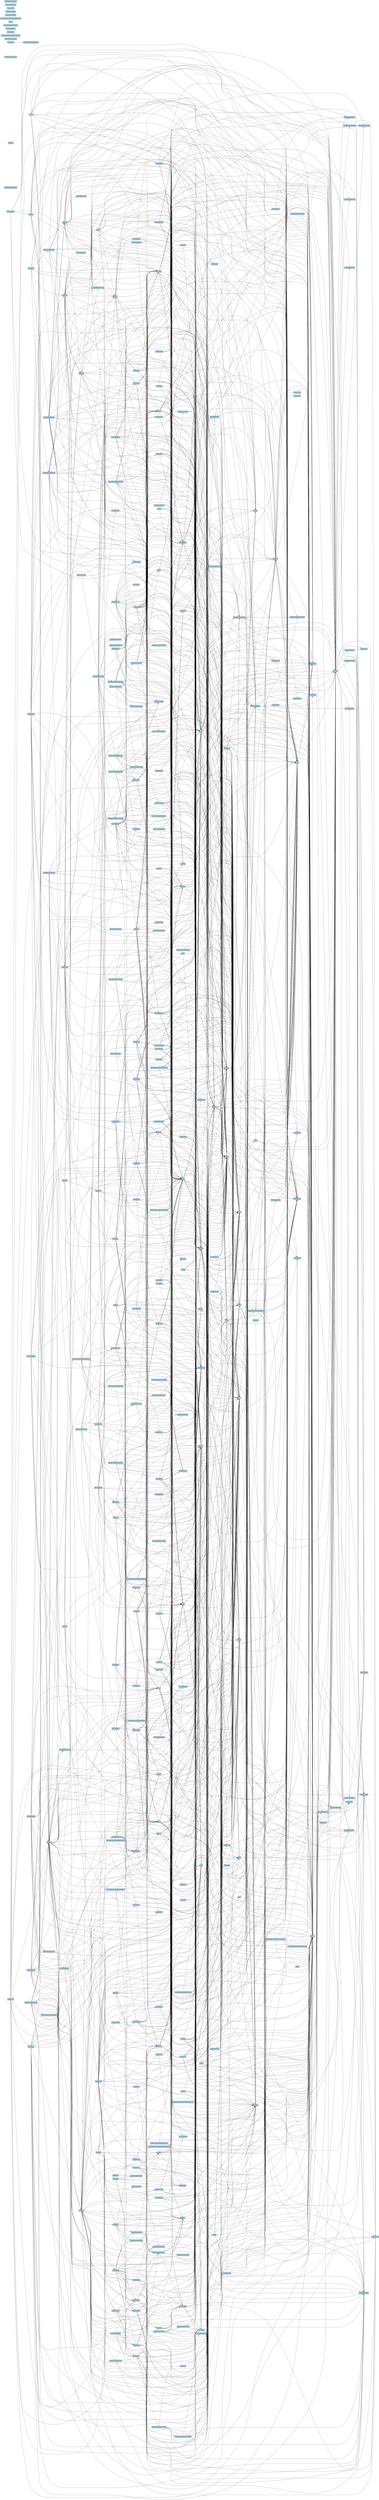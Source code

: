 digraph G {
  rankdir=LR;
  node [shape=box, style=filled, fillcolor=lightblue];
  "internal_syscall_windows_sysdll" [label="internal/syscall/windows/sysdll"];
  "image_internal_imageutil" [label="image/internal/imageutil"];
  "internal_testenv" [label="internal/testenv"];
  "internal_trace_version" [label="internal/trace/version"];
  "strconv" [label="strconv"];
  "internal_godebug" [label="internal/godebug"];
  "internal_syscall_execenv" [label="internal/syscall/execenv"];
  "crypto" [label="crypto"];
  "crypto_ecdh" [label="crypto/ecdh"];
  "encoding_asn1" [label="encoding/asn1"];
  "crypto_internal_boring_bcache" [label="crypto/internal/boring/bcache"];
  "internal_weak" [label="internal/weak"];
  "internal_reflectlite" [label="internal/reflectlite"];
  "testing_fstest" [label="testing/fstest"];
  "encoding_base32" [label="encoding/base32"];
  "crypto_elliptic" [label="crypto/elliptic"];
  "encoding_base64" [label="encoding/base64"];
  "debug_elf" [label="debug/elf"];
  "embed_internal_embedtest" [label="embed/internal/embedtest"];
  "crypto_internal_nistec_fiat" [label="crypto/internal/nistec/fiat"];
  "internal_saferio" [label="internal/saferio"];
  "strings" [label="strings"];
  "encoding_json" [label="encoding/json"];
  "internal_bisect" [label="internal/bisect"];
  "archive_zip" [label="archive/zip"];
  "internal_singleflight" [label="internal/singleflight"];
  "internal_txtar" [label="internal/txtar"];
  "net_http_httputil" [label="net/http/httputil"];
  "internal_race" [label="internal/race"];
  "crypto_internal_cryptotest" [label="crypto/internal/cryptotest"];
  "net_http_httptrace" [label="net/http/httptrace"];
  "net_http_fcgi" [label="net/http/fcgi"];
  "net_internal_socktest" [label="net/internal/socktest"];
  "net_mail" [label="net/mail"];
  "hash_crc32" [label="hash/crc32"];
  "os" [label="os"];
  "testing" [label="testing"];
  "go_token" [label="go/token"];
  "go_build_constraint" [label="go/build/constraint"];
  "internal_types_errors" [label="internal/types/errors"];
  "html_template" [label="html/template"];
  "image_png" [label="image/png"];
  "path" [label="path"];
  "os_signal" [label="os/signal"];
  "vendor_golang_org_x_sys_cpu" [label="vendor/golang.org/x/sys/cpu"];
  "crypto_x509_pkix" [label="crypto/x509/pkix"];
  "internal_dag" [label="internal/dag"];
  "log_syslog" [label="log/syslog"];
  "testing_internal_testdeps" [label="testing/internal/testdeps"];
  "slices" [label="slices"];
  "runtime_internal_wasitest" [label="runtime/internal/wasitest"];
  "runtime_race" [label="runtime/race"];
  "encoding_ascii85" [label="encoding/ascii85"];
  "runtime" [label="runtime"];
  "sync_atomic" [label="sync/atomic"];
  "internal_poll" [label="internal/poll"];
  "crypto_internal_boring_bbig" [label="crypto/internal/boring/bbig"];
  "net_netip" [label="net/netip"];
  "text_scanner" [label="text/scanner"];
  "internal_runtime_exithook" [label="internal/runtime/exithook"];
  "crypto_internal_randutil" [label="crypto/internal/randutil"];
  "internal_platform" [label="internal/platform"];
  "net_http_cgi" [label="net/http/cgi"];
  "math" [label="math"];
  "log_slog_internal_benchmarks" [label="log/slog/internal/benchmarks"];
  "internal_profile" [label="internal/profile"];
  "debug_macho" [label="debug/macho"];
  "net_http_pprof" [label="net/http/pprof"];
  "go_internal_srcimporter" [label="go/internal/srcimporter"];
  "internal_coverage_slicewriter" [label="internal/coverage/slicewriter"];
  "reflect_internal_example2" [label="reflect/internal/example2"];
  "internal_lazyregexp" [label="internal/lazyregexp"];
  "internal_goversion" [label="internal/goversion"];
  "internal_xcoff" [label="internal/xcoff"];
  "vendor_golang_org_x_crypto_internal_alias" [label="vendor/golang.org/x/crypto/internal/alias"];
  "internal_zstd" [label="internal/zstd"];
  "vendor_golang_org_x_text_unicode_bidi" [label="vendor/golang.org/x/text/unicode/bidi"];
  "net_http" [label="net/http"];
  "go_format" [label="go/format"];
  "hash_crc64" [label="hash/crc64"];
  "hash_maphash" [label="hash/maphash"];
  "crypto_rand" [label="crypto/rand"];
  "net_smtp" [label="net/smtp"];
  "internal_trace_event" [label="internal/trace/event"];
  "crypto_aes" [label="crypto/aes"];
  "vendor_golang_org_x_crypto_chacha20" [label="vendor/golang.org/x/crypto/chacha20"];
  "encoding_hex" [label="encoding/hex"];
  "math_rand_v2" [label="math/rand/v2"];
  "hash_fnv" [label="hash/fnv"];
  "internal_trace_internal_oldtrace" [label="internal/trace/internal/oldtrace"];
  "io_ioutil" [label="io/ioutil"];
  "reflect" [label="reflect"];
  "net_rpc_jsonrpc" [label="net/rpc/jsonrpc"];
  "internal_goroot" [label="internal/goroot"];
  "image_color_palette" [label="image/color/palette"];
  "internal_trace_raw" [label="internal/trace/raw"];
  "testing_iotest" [label="testing/iotest"];
  "internal_abi" [label="internal/abi"];
  "crypto_sha1" [label="crypto/sha1"];
  "html" [label="html"];
  "internal_cfg" [label="internal/cfg"];
  "internal_trace_event_go122" [label="internal/trace/event/go122"];
  "log_slog" [label="log/slog"];
  "fmt" [label="fmt"];
  "debug_dwarf" [label="debug/dwarf"];
  "vendor_golang_org_x_text_secure_bidirule" [label="vendor/golang.org/x/text/secure/bidirule"];
  "maps" [label="maps"];
  "go_printer" [label="go/printer"];
  "vendor_golang_org_x_crypto_chacha20poly1305" [label="vendor/golang.org/x/crypto/chacha20poly1305"];
  "internal_filepathlite" [label="internal/filepathlite"];
  "internal_syscall_windows" [label="internal/syscall/windows"];
  "internal_coverage" [label="internal/coverage"];
  "bytes" [label="bytes"];
  "archive_tar" [label="archive/tar"];
  "vendor_golang_org_x_net_nettest" [label="vendor/golang.org/x/net/nettest"];
  "internal_msan" [label="internal/msan"];
  "crypto_ecdsa" [label="crypto/ecdsa"];
  "net_http_internal_testcert" [label="net/http/internal/testcert"];
  "net_rpc" [label="net/rpc"];
  "crypto_internal_nistec" [label="crypto/internal/nistec"];
  "unique" [label="unique"];
  "net_url" [label="net/url"];
  "debug_pe" [label="debug/pe"];
  "internal_trace_traceviewer" [label="internal/trace/traceviewer"];
  "net_internal_cgotest" [label="net/internal/cgotest"];
  "internal_sysinfo" [label="internal/sysinfo"];
  "debug_buildinfo" [label="debug/buildinfo"];
  "internal_goarch" [label="internal/goarch"];
  "compress_bzip2" [label="compress/bzip2"];
  "crypto_internal_mlkem768" [label="crypto/internal/mlkem768"];
  "internal_itoa" [label="internal/itoa"];
  "syscall" [label="syscall"];
  "crypto_cipher" [label="crypto/cipher"];
  "vendor_golang_org_x_net_dns_dnsmessage" [label="vendor/golang.org/x/net/dns/dnsmessage"];
  "encoding_xml" [label="encoding/xml"];
  "vendor_golang_org_x_net_http2_hpack" [label="vendor/golang.org/x/net/http2/hpack"];
  "unicode_utf16" [label="unicode/utf16"];
  "math_bits" [label="math/bits"];
  "time" [label="time"];
  "vendor_golang_org_x_text_unicode_norm" [label="vendor/golang.org/x/text/unicode/norm"];
  "text_template" [label="text/template"];
  "io" [label="io"];
  "bufio" [label="bufio"];
  "flag" [label="flag"];
  "crypto_internal_hpke" [label="crypto/internal/hpke"];
  "internal_concurrent" [label="internal/concurrent"];
  "net" [label="net"];
  "internal_coverage_pods" [label="internal/coverage/pods"];
  "runtime_internal_startlinetest" [label="runtime/internal/startlinetest"];
  "internal_goos" [label="internal/goos"];
  "structs" [label="structs"];
  "sort" [label="sort"];
  "vendor_golang_org_x_crypto_sha3" [label="vendor/golang.org/x/crypto/sha3"];
  "internal_pkgbits" [label="internal/pkgbits"];
  "internal_testpty" [label="internal/testpty"];
  "path_filepath" [label="path/filepath"];
  "crypto_dsa" [label="crypto/dsa"];
  "vendor_golang_org_x_crypto_cryptobyte_asn1" [label="vendor/golang.org/x/crypto/cryptobyte/asn1"];
  "crypto_rsa" [label="crypto/rsa"];
  "go_importer" [label="go/importer"];
  "compress_lzw" [label="compress/lzw"];
  "internal_goexperiment" [label="internal/goexperiment"];
  "vendor_golang_org_x_net_http_httpguts" [label="vendor/golang.org/x/net/http/httpguts"];
  "go_internal_gcimporter" [label="go/internal/gcimporter"];
  "image" [label="image"];
  "internal_coverage_cfile" [label="internal/coverage/cfile"];
  "testing_slogtest" [label="testing/slogtest"];
  "internal_byteorder" [label="internal/byteorder"];
  "compress_flate" [label="compress/flate"];
  "crypto_internal_alias" [label="crypto/internal/alias"];
  "internal_coverage_slicereader" [label="internal/coverage/slicereader"];
  "runtime_internal_math" [label="runtime/internal/math"];
  "embed" [label="embed"];
  "encoding_pem" [label="encoding/pem"];
  "internal_coverage_encodemeta" [label="internal/coverage/encodemeta"];
  "log_slog_internal" [label="log/slog/internal"];
  "plugin" [label="plugin"];
  "internal_coverage_rtcov" [label="internal/coverage/rtcov"];
  "vendor_golang_org_x_crypto_hkdf" [label="vendor/golang.org/x/crypto/hkdf"];
  "regexp" [label="regexp"];
  "internal_stringslite" [label="internal/stringslite"];
  "database_sql_driver" [label="database/sql/driver"];
  "internal_buildcfg" [label="internal/buildcfg"];
  "go_constant" [label="go/constant"];
  "text_tabwriter" [label="text/tabwriter"];
  "internal_trace_traceviewer_format" [label="internal/trace/traceviewer/format"];
  "os_exec_internal_fdtest" [label="os/exec/internal/fdtest"];
  "errors" [label="errors"];
  "crypto_des" [label="crypto/des"];
  "crypto_sha256" [label="crypto/sha256"];
  "io_fs" [label="io/fs"];
  "text_template_parse" [label="text/template/parse"];
  "log_slog_internal_buffer" [label="log/slog/internal/buffer"];
  "vendor_golang_org_x_crypto_internal_poly1305" [label="vendor/golang.org/x/crypto/internal/poly1305"];
  "runtime_internal_sys" [label="runtime/internal/sys"];
  "vendor_golang_org_x_net_idna" [label="vendor/golang.org/x/net/idna"];
  "mime" [label="mime"];
  "os_exec" [label="os/exec"];
  "go_version" [label="go/version"];
  "image_draw" [label="image/draw"];
  "internal_bytealg" [label="internal/bytealg"];
  "image_gif" [label="image/gif"];
  "internal_coverage_decodecounter" [label="internal/coverage/decodecounter"];
  "internal_syscall_unix" [label="internal/syscall/unix"];
  "internal_trace" [label="internal/trace"];
  "internal_chacha8rand" [label="internal/chacha8rand"];
  "mime_quotedprintable" [label="mime/quotedprintable"];
  "mime_multipart" [label="mime/multipart"];
  "internal_coverage_cformat" [label="internal/coverage/cformat"];
  "time_tzdata" [label="time/tzdata"];
  "crypto_internal_edwards25519_field" [label="crypto/internal/edwards25519/field"];
  "runtime_metrics" [label="runtime/metrics"];
  "testing_quick" [label="testing/quick"];
  "debug_plan9obj" [label="debug/plan9obj"];
  "iter" [label="iter"];
  "crypto_internal_bigmod" [label="crypto/internal/bigmod"];
  "crypto_md5" [label="crypto/md5"];
  "expvar" [label="expvar"];
  "internal_coverage_stringtab" [label="internal/coverage/stringtab"];
  "runtime_pprof" [label="runtime/pprof"];
  "unicode" [label="unicode"];
  "math_big" [label="math/big"];
  "go_internal_typeparams" [label="go/internal/typeparams"];
  "internal_testlog" [label="internal/testlog"];
  "log" [label="log"];
  "go_scanner" [label="go/scanner"];
  "runtime_coverage" [label="runtime/coverage"];
  "internal_oserror" [label="internal/oserror"];
  "net_textproto" [label="net/textproto"];
  "crypto_tls" [label="crypto/tls"];
  "container_list" [label="container/list"];
  "crypto_sha512" [label="crypto/sha512"];
  "internal_nettrace" [label="internal/nettrace"];
  "internal_trace_testtrace" [label="internal/trace/testtrace"];
  "sync" [label="sync"];
  "internal_coverage_decodemeta" [label="internal/coverage/decodemeta"];
  "internal_profilerecord" [label="internal/profilerecord"];
  "crypto_x509" [label="crypto/x509"];
  "regexp_syntax" [label="regexp/syntax"];
  "crypto_hmac" [label="crypto/hmac"];
  "container_ring" [label="container/ring"];
  "crypto_ed25519" [label="crypto/ed25519"];
  "net_http_internal_ascii" [label="net/http/internal/ascii"];
  "internal_coverage_encodecounter" [label="internal/coverage/encodecounter"];
  "internal_coverage_test" [label="internal/coverage/test"];
  "internal_godebugs" [label="internal/godebugs"];
  "encoding" [label="encoding"];
  "log_internal" [label="log/internal"];
  "internal_gover" [label="internal/gover"];
  "internal_coverage_calloc" [label="internal/coverage/calloc"];
  "internal_coverage_cmerge" [label="internal/coverage/cmerge"];
  "runtime_race_internal_amd64v1" [label="runtime/race/internal/amd64v1"];
  "internal_unsafeheader" [label="internal/unsafeheader"];
  "math_rand" [label="math/rand"];
  "encoding_gob" [label="encoding/gob"];
  "go_doc_comment" [label="go/doc/comment"];
  "internal_trace_internal_testgen_go122" [label="internal/trace/internal/testgen/go122"];
  "os_user" [label="os/user"];
  "internal_syscall_windows_registry" [label="internal/syscall/windows/registry"];
  "image_color" [label="image/color"];
  "internal_fuzz" [label="internal/fuzz"];
  "net_http_cookiejar" [label="net/http/cookiejar"];
  "runtime_trace" [label="runtime/trace"];
  "context" [label="context"];
  "vendor_golang_org_x_crypto_cryptobyte" [label="vendor/golang.org/x/crypto/cryptobyte"];
  "reflect_internal_example1" [label="reflect/internal/example1"];
  "encoding_binary" [label="encoding/binary"];
  "crypto_internal_boring_sig" [label="crypto/internal/boring/sig"];
  "vendor_golang_org_x_net_http_httpproxy" [label="vendor/golang.org/x/net/http/httpproxy"];
  "index_suffixarray" [label="index/suffixarray"];
  "internal_obscuretestdata" [label="internal/obscuretestdata"];
  "internal_cpu" [label="internal/cpu"];
  "net_http_internal" [label="net/http/internal"];
  "go_ast" [label="go/ast"];
  "internal_lazytemplate" [label="internal/lazytemplate"];
  "math_cmplx" [label="math/cmplx"];
  "debug_gosym" [label="debug/gosym"];
  "crypto_internal_boring" [label="crypto/internal/boring"];
  "vendor_golang_org_x_text_transform" [label="vendor/golang.org/x/text/transform"];
  "internal_diff" [label="internal/diff"];
  "crypto_subtle" [label="crypto/subtle"];
  "hash_adler32" [label="hash/adler32"];
  "compress_zlib" [label="compress/zlib"];
  "container_heap" [label="container/heap"];
  "crypto_internal_edwards25519" [label="crypto/internal/edwards25519"];
  "encoding_csv" [label="encoding/csv"];
  "go_build" [label="go/build"];
  "log_slog_internal_slogtest" [label="log/slog/internal/slogtest"];
  "hash" [label="hash"];
  "crypto_rc4" [label="crypto/rc4"];
  "go_doc" [label="go/doc"];
  "go_internal_gccgoimporter" [label="go/internal/gccgoimporter"];
  "image_jpeg" [label="image/jpeg"];
  "internal_coverage_uleb128" [label="internal/coverage/uleb128"];
  "net_http_httptest" [label="net/http/httptest"];
  "internal_asan" [label="internal/asan"];
  "internal_fmtsort" [label="internal/fmtsort"];
  "cmp" [label="cmp"];
  "compress_gzip" [label="compress/gzip"];
  "runtime_debug" [label="runtime/debug"];
  "go_types" [label="go/types"];
  "unicode_utf8" [label="unicode/utf8"];
  "database_sql" [label="database/sql"];
  "go_parser" [label="go/parser"];
  "internal_runtime_atomic" [label="internal/runtime/atomic"];
  "archive_tar" -> "bytes";
  "archive_tar" -> "errors";
  "archive_tar" -> "fmt";
  "archive_tar" -> "internal_godebug";
  "archive_tar" -> "io";
  "archive_tar" -> "io_fs";
  "archive_tar" -> "math";
  "archive_tar" -> "path";
  "archive_tar" -> "path_filepath";
  "archive_tar" -> "reflect";
  "archive_tar" -> "slices";
  "archive_tar" -> "strconv";
  "archive_tar" -> "strings";
  "archive_tar" -> "time";
  "archive_zip" -> "bufio";
  "archive_zip" -> "compress_flate";
  "archive_zip" -> "encoding_binary";
  "archive_zip" -> "errors";
  "archive_zip" -> "hash";
  "archive_zip" -> "hash_crc32";
  "archive_zip" -> "internal_godebug";
  "archive_zip" -> "io";
  "archive_zip" -> "io_fs";
  "archive_zip" -> "os";
  "archive_zip" -> "path";
  "archive_zip" -> "path_filepath";
  "archive_zip" -> "slices";
  "archive_zip" -> "strings";
  "archive_zip" -> "sync";
  "archive_zip" -> "time";
  "archive_zip" -> "unicode_utf8";
  "bufio" -> "bytes";
  "bufio" -> "errors";
  "bufio" -> "io";
  "bufio" -> "strings";
  "bufio" -> "unicode_utf8";
  "bytes" -> "errors";
  "bytes" -> "internal_bytealg";
  "bytes" -> "io";
  "bytes" -> "unicode";
  "bytes" -> "unicode_utf8";
  "compress_bzip2" -> "bufio";
  "compress_bzip2" -> "cmp";
  "compress_bzip2" -> "io";
  "compress_bzip2" -> "slices";
  "compress_flate" -> "bufio";
  "compress_flate" -> "errors";
  "compress_flate" -> "fmt";
  "compress_flate" -> "io";
  "compress_flate" -> "math";
  "compress_flate" -> "math_bits";
  "compress_flate" -> "sort";
  "compress_flate" -> "strconv";
  "compress_flate" -> "sync";
  "compress_gzip" -> "bufio";
  "compress_gzip" -> "compress_flate";
  "compress_gzip" -> "encoding_binary";
  "compress_gzip" -> "errors";
  "compress_gzip" -> "fmt";
  "compress_gzip" -> "hash_crc32";
  "compress_gzip" -> "io";
  "compress_gzip" -> "time";
  "compress_lzw" -> "bufio";
  "compress_lzw" -> "errors";
  "compress_lzw" -> "fmt";
  "compress_lzw" -> "io";
  "compress_zlib" -> "bufio";
  "compress_zlib" -> "compress_flate";
  "compress_zlib" -> "encoding_binary";
  "compress_zlib" -> "errors";
  "compress_zlib" -> "fmt";
  "compress_zlib" -> "hash";
  "compress_zlib" -> "hash_adler32";
  "compress_zlib" -> "io";
  "container_heap" -> "sort";
  "context" -> "errors";
  "context" -> "internal_reflectlite";
  "context" -> "sync";
  "context" -> "sync_atomic";
  "context" -> "time";
  "crypto" -> "hash";
  "crypto" -> "io";
  "crypto" -> "strconv";
  "crypto_aes" -> "crypto_cipher";
  "crypto_aes" -> "crypto_internal_alias";
  "crypto_aes" -> "crypto_internal_boring";
  "crypto_aes" -> "crypto_subtle";
  "crypto_aes" -> "errors";
  "crypto_aes" -> "internal_byteorder";
  "crypto_aes" -> "internal_cpu";
  "crypto_aes" -> "internal_goarch";
  "crypto_aes" -> "strconv";
  "crypto_cipher" -> "bytes";
  "crypto_cipher" -> "crypto_internal_alias";
  "crypto_cipher" -> "crypto_subtle";
  "crypto_cipher" -> "errors";
  "crypto_cipher" -> "internal_byteorder";
  "crypto_cipher" -> "io";
  "crypto_des" -> "crypto_cipher";
  "crypto_des" -> "crypto_internal_alias";
  "crypto_des" -> "internal_byteorder";
  "crypto_des" -> "strconv";
  "crypto_des" -> "sync";
  "crypto_dsa" -> "crypto_internal_randutil";
  "crypto_dsa" -> "errors";
  "crypto_dsa" -> "io";
  "crypto_dsa" -> "math_big";
  "crypto_ecdh" -> "crypto";
  "crypto_ecdh" -> "crypto_internal_boring";
  "crypto_ecdh" -> "crypto_internal_edwards25519_field";
  "crypto_ecdh" -> "crypto_internal_nistec";
  "crypto_ecdh" -> "crypto_internal_randutil";
  "crypto_ecdh" -> "crypto_subtle";
  "crypto_ecdh" -> "errors";
  "crypto_ecdh" -> "internal_byteorder";
  "crypto_ecdh" -> "io";
  "crypto_ecdh" -> "math_bits";
  "crypto_ecdh" -> "sync";
  "crypto_ecdsa" -> "bytes";
  "crypto_ecdsa" -> "crypto";
  "crypto_ecdsa" -> "crypto_aes";
  "crypto_ecdsa" -> "crypto_cipher";
  "crypto_ecdsa" -> "crypto_ecdh";
  "crypto_ecdsa" -> "crypto_elliptic";
  "crypto_ecdsa" -> "crypto_internal_bigmod";
  "crypto_ecdsa" -> "crypto_internal_boring";
  "crypto_ecdsa" -> "crypto_internal_boring_bbig";
  "crypto_ecdsa" -> "crypto_internal_nistec";
  "crypto_ecdsa" -> "crypto_internal_randutil";
  "crypto_ecdsa" -> "crypto_sha512";
  "crypto_ecdsa" -> "crypto_subtle";
  "crypto_ecdsa" -> "errors";
  "crypto_ecdsa" -> "io";
  "crypto_ecdsa" -> "math_big";
  "crypto_ecdsa" -> "sync";
  "crypto_ed25519" -> "bytes";
  "crypto_ed25519" -> "crypto";
  "crypto_ed25519" -> "crypto_internal_edwards25519";
  "crypto_ed25519" -> "crypto_rand";
  "crypto_ed25519" -> "crypto_sha512";
  "crypto_ed25519" -> "crypto_subtle";
  "crypto_ed25519" -> "errors";
  "crypto_ed25519" -> "io";
  "crypto_ed25519" -> "strconv";
  "crypto_elliptic" -> "crypto_internal_nistec";
  "crypto_elliptic" -> "errors";
  "crypto_elliptic" -> "io";
  "crypto_elliptic" -> "math_big";
  "crypto_elliptic" -> "sync";
  "crypto_hmac" -> "crypto_internal_boring";
  "crypto_hmac" -> "crypto_subtle";
  "crypto_hmac" -> "hash";
  "crypto_internal_bigmod" -> "errors";
  "crypto_internal_bigmod" -> "internal_byteorder";
  "crypto_internal_bigmod" -> "internal_cpu";
  "crypto_internal_bigmod" -> "math_big";
  "crypto_internal_bigmod" -> "math_bits";
  "crypto_internal_boring" -> "crypto";
  "crypto_internal_boring" -> "crypto_cipher";
  "crypto_internal_boring" -> "crypto_internal_boring_sig";
  "crypto_internal_boring" -> "hash";
  "crypto_internal_boring_bbig" -> "crypto_internal_boring";
  "crypto_internal_boring_bbig" -> "math_big";
  "crypto_internal_boring_bcache" -> "sync_atomic";
  "crypto_internal_cryptotest" -> "bytes";
  "crypto_internal_cryptotest" -> "hash";
  "crypto_internal_cryptotest" -> "io";
  "crypto_internal_cryptotest" -> "math_rand";
  "crypto_internal_cryptotest" -> "testing";
  "crypto_internal_cryptotest" -> "time";
  "crypto_internal_edwards25519" -> "crypto_internal_edwards25519_field";
  "crypto_internal_edwards25519" -> "crypto_subtle";
  "crypto_internal_edwards25519" -> "errors";
  "crypto_internal_edwards25519" -> "internal_byteorder";
  "crypto_internal_edwards25519" -> "math_bits";
  "crypto_internal_edwards25519" -> "sync";
  "crypto_internal_edwards25519_field" -> "crypto_subtle";
  "crypto_internal_edwards25519_field" -> "errors";
  "crypto_internal_edwards25519_field" -> "internal_byteorder";
  "crypto_internal_edwards25519_field" -> "math_bits";
  "crypto_internal_hpke" -> "crypto";
  "crypto_internal_hpke" -> "crypto_aes";
  "crypto_internal_hpke" -> "crypto_cipher";
  "crypto_internal_hpke" -> "crypto_ecdh";
  "crypto_internal_hpke" -> "crypto_rand";
  "crypto_internal_hpke" -> "encoding_binary";
  "crypto_internal_hpke" -> "errors";
  "crypto_internal_hpke" -> "math_bits";
  "crypto_internal_mlkem768" -> "crypto_rand";
  "crypto_internal_mlkem768" -> "crypto_subtle";
  "crypto_internal_mlkem768" -> "errors";
  "crypto_internal_mlkem768" -> "internal_byteorder";
  "crypto_internal_nistec" -> "crypto_internal_nistec_fiat";
  "crypto_internal_nistec" -> "crypto_subtle";
  "crypto_internal_nistec" -> "embed";
  "crypto_internal_nistec" -> "errors";
  "crypto_internal_nistec" -> "internal_byteorder";
  "crypto_internal_nistec" -> "math_bits";
  "crypto_internal_nistec" -> "runtime";
  "crypto_internal_nistec" -> "sync";
  "crypto_internal_nistec_fiat" -> "crypto_subtle";
  "crypto_internal_nistec_fiat" -> "errors";
  "crypto_internal_nistec_fiat" -> "math_bits";
  "crypto_internal_randutil" -> "io";
  "crypto_internal_randutil" -> "sync";
  "crypto_md5" -> "crypto";
  "crypto_md5" -> "errors";
  "crypto_md5" -> "hash";
  "crypto_md5" -> "internal_byteorder";
  "crypto_md5" -> "math_bits";
  "crypto_rand" -> "crypto_internal_randutil";
  "crypto_rand" -> "errors";
  "crypto_rand" -> "internal_syscall_windows";
  "crypto_rand" -> "io";
  "crypto_rand" -> "math_big";
  "crypto_rc4" -> "crypto_internal_alias";
  "crypto_rc4" -> "strconv";
  "crypto_rsa" -> "bytes";
  "crypto_rsa" -> "crypto";
  "crypto_rsa" -> "crypto_internal_bigmod";
  "crypto_rsa" -> "crypto_internal_boring";
  "crypto_rsa" -> "crypto_internal_boring_bbig";
  "crypto_rsa" -> "crypto_internal_randutil";
  "crypto_rsa" -> "crypto_rand";
  "crypto_rsa" -> "crypto_subtle";
  "crypto_rsa" -> "errors";
  "crypto_rsa" -> "hash";
  "crypto_rsa" -> "io";
  "crypto_rsa" -> "math";
  "crypto_rsa" -> "math_big";
  "crypto_sha1" -> "crypto";
  "crypto_sha1" -> "crypto_internal_boring";
  "crypto_sha1" -> "errors";
  "crypto_sha1" -> "hash";
  "crypto_sha1" -> "internal_byteorder";
  "crypto_sha1" -> "internal_cpu";
  "crypto_sha1" -> "math_bits";
  "crypto_sha256" -> "crypto";
  "crypto_sha256" -> "crypto_internal_boring";
  "crypto_sha256" -> "errors";
  "crypto_sha256" -> "hash";
  "crypto_sha256" -> "internal_byteorder";
  "crypto_sha256" -> "internal_cpu";
  "crypto_sha256" -> "math_bits";
  "crypto_sha512" -> "crypto";
  "crypto_sha512" -> "crypto_internal_boring";
  "crypto_sha512" -> "errors";
  "crypto_sha512" -> "hash";
  "crypto_sha512" -> "internal_byteorder";
  "crypto_sha512" -> "internal_cpu";
  "crypto_sha512" -> "math_bits";
  "crypto_tls" -> "bytes";
  "crypto_tls" -> "container_list";
  "crypto_tls" -> "context";
  "crypto_tls" -> "crypto";
  "crypto_tls" -> "crypto_aes";
  "crypto_tls" -> "crypto_cipher";
  "crypto_tls" -> "crypto_des";
  "crypto_tls" -> "crypto_ecdh";
  "crypto_tls" -> "crypto_ecdsa";
  "crypto_tls" -> "crypto_ed25519";
  "crypto_tls" -> "crypto_elliptic";
  "crypto_tls" -> "crypto_hmac";
  "crypto_tls" -> "crypto_internal_boring";
  "crypto_tls" -> "crypto_internal_hpke";
  "crypto_tls" -> "crypto_internal_mlkem768";
  "crypto_tls" -> "crypto_md5";
  "crypto_tls" -> "crypto_rand";
  "crypto_tls" -> "crypto_rc4";
  "crypto_tls" -> "crypto_rsa";
  "crypto_tls" -> "crypto_sha1";
  "crypto_tls" -> "crypto_sha256";
  "crypto_tls" -> "crypto_sha512";
  "crypto_tls" -> "crypto_subtle";
  "crypto_tls" -> "crypto_x509";
  "crypto_tls" -> "encoding_pem";
  "crypto_tls" -> "errors";
  "crypto_tls" -> "fmt";
  "crypto_tls" -> "hash";
  "crypto_tls" -> "internal_byteorder";
  "crypto_tls" -> "internal_cpu";
  "crypto_tls" -> "internal_godebug";
  "crypto_tls" -> "io";
  "crypto_tls" -> "net";
  "crypto_tls" -> "os";
  "crypto_tls" -> "runtime";
  "crypto_tls" -> "slices";
  "crypto_tls" -> "strconv";
  "crypto_tls" -> "strings";
  "crypto_tls" -> "sync";
  "crypto_tls" -> "sync_atomic";
  "crypto_tls" -> "time";
  "crypto_x509" -> "bytes";
  "crypto_x509" -> "crypto";
  "crypto_x509" -> "crypto_aes";
  "crypto_x509" -> "crypto_cipher";
  "crypto_x509" -> "crypto_des";
  "crypto_x509" -> "crypto_dsa";
  "crypto_x509" -> "crypto_ecdh";
  "crypto_x509" -> "crypto_ecdsa";
  "crypto_x509" -> "crypto_ed25519";
  "crypto_x509" -> "crypto_elliptic";
  "crypto_x509" -> "crypto_md5";
  "crypto_x509" -> "crypto_rsa";
  "crypto_x509" -> "crypto_sha1";
  "crypto_x509" -> "crypto_sha256";
  "crypto_x509" -> "crypto_sha512";
  "crypto_x509" -> "crypto_x509_pkix";
  "crypto_x509" -> "encoding_asn1";
  "crypto_x509" -> "encoding_hex";
  "crypto_x509" -> "encoding_pem";
  "crypto_x509" -> "errors";
  "crypto_x509" -> "fmt";
  "crypto_x509" -> "internal_godebug";
  "crypto_x509" -> "io";
  "crypto_x509" -> "math";
  "crypto_x509" -> "math_big";
  "crypto_x509" -> "math_bits";
  "crypto_x509" -> "net";
  "crypto_x509" -> "net_url";
  "crypto_x509" -> "reflect";
  "crypto_x509" -> "runtime";
  "crypto_x509" -> "strconv";
  "crypto_x509" -> "strings";
  "crypto_x509" -> "sync";
  "crypto_x509" -> "syscall";
  "crypto_x509" -> "time";
  "crypto_x509" -> "unicode";
  "crypto_x509" -> "unicode_utf16";
  "crypto_x509" -> "unicode_utf8";
  "crypto_x509_pkix" -> "encoding_asn1";
  "crypto_x509_pkix" -> "encoding_hex";
  "crypto_x509_pkix" -> "fmt";
  "crypto_x509_pkix" -> "math_big";
  "crypto_x509_pkix" -> "time";
  "database_sql" -> "bytes";
  "database_sql" -> "context";
  "database_sql" -> "database_sql_driver";
  "database_sql" -> "errors";
  "database_sql" -> "fmt";
  "database_sql" -> "io";
  "database_sql" -> "math_rand_v2";
  "database_sql" -> "reflect";
  "database_sql" -> "runtime";
  "database_sql" -> "slices";
  "database_sql" -> "strconv";
  "database_sql" -> "sync";
  "database_sql" -> "sync_atomic";
  "database_sql" -> "time";
  "database_sql" -> "unicode";
  "database_sql" -> "unicode_utf8";
  "database_sql_driver" -> "context";
  "database_sql_driver" -> "errors";
  "database_sql_driver" -> "fmt";
  "database_sql_driver" -> "reflect";
  "database_sql_driver" -> "strconv";
  "database_sql_driver" -> "time";
  "debug_buildinfo" -> "bytes";
  "debug_buildinfo" -> "debug_elf";
  "debug_buildinfo" -> "debug_macho";
  "debug_buildinfo" -> "debug_pe";
  "debug_buildinfo" -> "debug_plan9obj";
  "debug_buildinfo" -> "encoding_binary";
  "debug_buildinfo" -> "errors";
  "debug_buildinfo" -> "fmt";
  "debug_buildinfo" -> "internal_saferio";
  "debug_buildinfo" -> "internal_xcoff";
  "debug_buildinfo" -> "io";
  "debug_buildinfo" -> "io_fs";
  "debug_buildinfo" -> "os";
  "debug_buildinfo" -> "runtime_debug";
  "debug_dwarf" -> "bytes";
  "debug_dwarf" -> "encoding_binary";
  "debug_dwarf" -> "errors";
  "debug_dwarf" -> "fmt";
  "debug_dwarf" -> "io";
  "debug_dwarf" -> "path";
  "debug_dwarf" -> "sort";
  "debug_dwarf" -> "strconv";
  "debug_dwarf" -> "strings";
  "debug_elf" -> "bytes";
  "debug_elf" -> "compress_zlib";
  "debug_elf" -> "debug_dwarf";
  "debug_elf" -> "encoding_binary";
  "debug_elf" -> "errors";
  "debug_elf" -> "fmt";
  "debug_elf" -> "internal_saferio";
  "debug_elf" -> "internal_zstd";
  "debug_elf" -> "io";
  "debug_elf" -> "os";
  "debug_elf" -> "strconv";
  "debug_elf" -> "strings";
  "debug_gosym" -> "bytes";
  "debug_gosym" -> "encoding_binary";
  "debug_gosym" -> "fmt";
  "debug_gosym" -> "sort";
  "debug_gosym" -> "strconv";
  "debug_gosym" -> "strings";
  "debug_gosym" -> "sync";
  "debug_macho" -> "bytes";
  "debug_macho" -> "compress_zlib";
  "debug_macho" -> "debug_dwarf";
  "debug_macho" -> "encoding_binary";
  "debug_macho" -> "fmt";
  "debug_macho" -> "internal_saferio";
  "debug_macho" -> "io";
  "debug_macho" -> "os";
  "debug_macho" -> "strconv";
  "debug_macho" -> "strings";
  "debug_pe" -> "bytes";
  "debug_pe" -> "compress_zlib";
  "debug_pe" -> "debug_dwarf";
  "debug_pe" -> "encoding_binary";
  "debug_pe" -> "errors";
  "debug_pe" -> "fmt";
  "debug_pe" -> "internal_saferio";
  "debug_pe" -> "io";
  "debug_pe" -> "os";
  "debug_pe" -> "strconv";
  "debug_pe" -> "strings";
  "debug_plan9obj" -> "encoding_binary";
  "debug_plan9obj" -> "errors";
  "debug_plan9obj" -> "fmt";
  "debug_plan9obj" -> "internal_saferio";
  "debug_plan9obj" -> "io";
  "debug_plan9obj" -> "os";
  "embed" -> "errors";
  "embed" -> "internal_bytealg";
  "embed" -> "internal_stringslite";
  "embed" -> "io";
  "embed" -> "io_fs";
  "embed" -> "time";
  "encoding_ascii85" -> "io";
  "encoding_ascii85" -> "strconv";
  "encoding_asn1" -> "bytes";
  "encoding_asn1" -> "errors";
  "encoding_asn1" -> "fmt";
  "encoding_asn1" -> "math";
  "encoding_asn1" -> "math_big";
  "encoding_asn1" -> "reflect";
  "encoding_asn1" -> "slices";
  "encoding_asn1" -> "strconv";
  "encoding_asn1" -> "strings";
  "encoding_asn1" -> "time";
  "encoding_asn1" -> "unicode_utf16";
  "encoding_asn1" -> "unicode_utf8";
  "encoding_base32" -> "io";
  "encoding_base32" -> "slices";
  "encoding_base32" -> "strconv";
  "encoding_base64" -> "encoding_binary";
  "encoding_base64" -> "io";
  "encoding_base64" -> "slices";
  "encoding_base64" -> "strconv";
  "encoding_binary" -> "errors";
  "encoding_binary" -> "io";
  "encoding_binary" -> "math";
  "encoding_binary" -> "reflect";
  "encoding_binary" -> "slices";
  "encoding_binary" -> "sync";
  "encoding_csv" -> "bufio";
  "encoding_csv" -> "bytes";
  "encoding_csv" -> "errors";
  "encoding_csv" -> "fmt";
  "encoding_csv" -> "io";
  "encoding_csv" -> "strings";
  "encoding_csv" -> "unicode";
  "encoding_csv" -> "unicode_utf8";
  "encoding_gob" -> "bufio";
  "encoding_gob" -> "encoding";
  "encoding_gob" -> "encoding_binary";
  "encoding_gob" -> "errors";
  "encoding_gob" -> "fmt";
  "encoding_gob" -> "internal_saferio";
  "encoding_gob" -> "io";
  "encoding_gob" -> "math";
  "encoding_gob" -> "math_bits";
  "encoding_gob" -> "os";
  "encoding_gob" -> "reflect";
  "encoding_gob" -> "sync";
  "encoding_gob" -> "sync_atomic";
  "encoding_gob" -> "unicode";
  "encoding_gob" -> "unicode_utf8";
  "encoding_hex" -> "errors";
  "encoding_hex" -> "fmt";
  "encoding_hex" -> "io";
  "encoding_hex" -> "slices";
  "encoding_hex" -> "strings";
  "encoding_json" -> "bytes";
  "encoding_json" -> "cmp";
  "encoding_json" -> "encoding";
  "encoding_json" -> "encoding_base64";
  "encoding_json" -> "errors";
  "encoding_json" -> "fmt";
  "encoding_json" -> "io";
  "encoding_json" -> "math";
  "encoding_json" -> "reflect";
  "encoding_json" -> "slices";
  "encoding_json" -> "strconv";
  "encoding_json" -> "strings";
  "encoding_json" -> "sync";
  "encoding_json" -> "unicode";
  "encoding_json" -> "unicode_utf16";
  "encoding_json" -> "unicode_utf8";
  "encoding_pem" -> "bytes";
  "encoding_pem" -> "encoding_base64";
  "encoding_pem" -> "errors";
  "encoding_pem" -> "io";
  "encoding_pem" -> "slices";
  "encoding_pem" -> "strings";
  "encoding_xml" -> "bufio";
  "encoding_xml" -> "bytes";
  "encoding_xml" -> "encoding";
  "encoding_xml" -> "errors";
  "encoding_xml" -> "fmt";
  "encoding_xml" -> "io";
  "encoding_xml" -> "reflect";
  "encoding_xml" -> "runtime";
  "encoding_xml" -> "strconv";
  "encoding_xml" -> "strings";
  "encoding_xml" -> "sync";
  "encoding_xml" -> "unicode";
  "encoding_xml" -> "unicode_utf8";
  "errors" -> "internal_reflectlite";
  "expvar" -> "encoding_json";
  "expvar" -> "internal_godebug";
  "expvar" -> "log";
  "expvar" -> "math";
  "expvar" -> "net_http";
  "expvar" -> "os";
  "expvar" -> "runtime";
  "expvar" -> "slices";
  "expvar" -> "strconv";
  "expvar" -> "sync";
  "expvar" -> "sync_atomic";
  "expvar" -> "unicode_utf8";
  "flag" -> "encoding";
  "flag" -> "errors";
  "flag" -> "fmt";
  "flag" -> "io";
  "flag" -> "os";
  "flag" -> "reflect";
  "flag" -> "runtime";
  "flag" -> "slices";
  "flag" -> "strconv";
  "flag" -> "strings";
  "flag" -> "time";
  "fmt" -> "errors";
  "fmt" -> "internal_fmtsort";
  "fmt" -> "io";
  "fmt" -> "math";
  "fmt" -> "os";
  "fmt" -> "reflect";
  "fmt" -> "slices";
  "fmt" -> "strconv";
  "fmt" -> "sync";
  "fmt" -> "unicode_utf8";
  "go_ast" -> "bytes";
  "go_ast" -> "cmp";
  "go_ast" -> "fmt";
  "go_ast" -> "go_scanner";
  "go_ast" -> "go_token";
  "go_ast" -> "io";
  "go_ast" -> "iter";
  "go_ast" -> "os";
  "go_ast" -> "reflect";
  "go_ast" -> "slices";
  "go_ast" -> "strconv";
  "go_ast" -> "strings";
  "go_build" -> "bufio";
  "go_build" -> "bytes";
  "go_build" -> "errors";
  "go_build" -> "fmt";
  "go_build" -> "go_ast";
  "go_build" -> "go_build_constraint";
  "go_build" -> "go_doc";
  "go_build" -> "go_parser";
  "go_build" -> "go_scanner";
  "go_build" -> "go_token";
  "go_build" -> "internal_buildcfg";
  "go_build" -> "internal_godebug";
  "go_build" -> "internal_goroot";
  "go_build" -> "internal_goversion";
  "go_build" -> "internal_platform";
  "go_build" -> "io";
  "go_build" -> "io_fs";
  "go_build" -> "os";
  "go_build" -> "os_exec";
  "go_build" -> "path";
  "go_build" -> "path_filepath";
  "go_build" -> "runtime";
  "go_build" -> "slices";
  "go_build" -> "strconv";
  "go_build" -> "strings";
  "go_build" -> "unicode";
  "go_build" -> "unicode_utf8";
  "go_build_constraint" -> "errors";
  "go_build_constraint" -> "strconv";
  "go_build_constraint" -> "strings";
  "go_build_constraint" -> "unicode";
  "go_build_constraint" -> "unicode_utf8";
  "go_constant" -> "fmt";
  "go_constant" -> "go_token";
  "go_constant" -> "math";
  "go_constant" -> "math_big";
  "go_constant" -> "math_bits";
  "go_constant" -> "strconv";
  "go_constant" -> "strings";
  "go_constant" -> "sync";
  "go_constant" -> "unicode_utf8";
  "go_doc" -> "cmp";
  "go_doc" -> "fmt";
  "go_doc" -> "go_ast";
  "go_doc" -> "go_doc_comment";
  "go_doc" -> "go_token";
  "go_doc" -> "internal_lazyregexp";
  "go_doc" -> "io";
  "go_doc" -> "path";
  "go_doc" -> "slices";
  "go_doc" -> "strconv";
  "go_doc" -> "strings";
  "go_doc" -> "unicode";
  "go_doc" -> "unicode_utf8";
  "go_doc_comment" -> "bytes";
  "go_doc_comment" -> "fmt";
  "go_doc_comment" -> "slices";
  "go_doc_comment" -> "sort";
  "go_doc_comment" -> "strconv";
  "go_doc_comment" -> "strings";
  "go_doc_comment" -> "unicode";
  "go_doc_comment" -> "unicode_utf8";
  "go_format" -> "bytes";
  "go_format" -> "fmt";
  "go_format" -> "go_ast";
  "go_format" -> "go_parser";
  "go_format" -> "go_printer";
  "go_format" -> "go_token";
  "go_format" -> "io";
  "go_format" -> "strings";
  "go_importer" -> "go_build";
  "go_importer" -> "go_internal_gccgoimporter";
  "go_importer" -> "go_internal_gcimporter";
  "go_importer" -> "go_internal_srcimporter";
  "go_importer" -> "go_token";
  "go_importer" -> "go_types";
  "go_importer" -> "io";
  "go_importer" -> "runtime";
  "go_internal_gccgoimporter" -> "bufio";
  "go_internal_gccgoimporter" -> "bytes";
  "go_internal_gccgoimporter" -> "debug_elf";
  "go_internal_gccgoimporter" -> "errors";
  "go_internal_gccgoimporter" -> "fmt";
  "go_internal_gccgoimporter" -> "go_constant";
  "go_internal_gccgoimporter" -> "go_token";
  "go_internal_gccgoimporter" -> "go_types";
  "go_internal_gccgoimporter" -> "internal_xcoff";
  "go_internal_gccgoimporter" -> "io";
  "go_internal_gccgoimporter" -> "os";
  "go_internal_gccgoimporter" -> "os_exec";
  "go_internal_gccgoimporter" -> "path_filepath";
  "go_internal_gccgoimporter" -> "strconv";
  "go_internal_gccgoimporter" -> "strings";
  "go_internal_gccgoimporter" -> "text_scanner";
  "go_internal_gccgoimporter" -> "unicode_utf8";
  "go_internal_gcimporter" -> "bufio";
  "go_internal_gcimporter" -> "bytes";
  "go_internal_gcimporter" -> "encoding_binary";
  "go_internal_gcimporter" -> "errors";
  "go_internal_gcimporter" -> "fmt";
  "go_internal_gcimporter" -> "go_build";
  "go_internal_gcimporter" -> "go_constant";
  "go_internal_gcimporter" -> "go_token";
  "go_internal_gcimporter" -> "go_types";
  "go_internal_gcimporter" -> "internal_godebug";
  "go_internal_gcimporter" -> "internal_pkgbits";
  "go_internal_gcimporter" -> "internal_saferio";
  "go_internal_gcimporter" -> "io";
  "go_internal_gcimporter" -> "math";
  "go_internal_gcimporter" -> "math_big";
  "go_internal_gcimporter" -> "os";
  "go_internal_gcimporter" -> "os_exec";
  "go_internal_gcimporter" -> "path_filepath";
  "go_internal_gcimporter" -> "slices";
  "go_internal_gcimporter" -> "strconv";
  "go_internal_gcimporter" -> "strings";
  "go_internal_gcimporter" -> "sync";
  "go_internal_srcimporter" -> "fmt";
  "go_internal_srcimporter" -> "go_ast";
  "go_internal_srcimporter" -> "go_build";
  "go_internal_srcimporter" -> "go_parser";
  "go_internal_srcimporter" -> "go_token";
  "go_internal_srcimporter" -> "go_types";
  "go_internal_srcimporter" -> "io";
  "go_internal_srcimporter" -> "os";
  "go_internal_srcimporter" -> "os_exec";
  "go_internal_srcimporter" -> "path_filepath";
  "go_internal_srcimporter" -> "strings";
  "go_internal_srcimporter" -> "sync";
  "go_internal_typeparams" -> "go_ast";
  "go_internal_typeparams" -> "go_token";
  "go_parser" -> "bytes";
  "go_parser" -> "errors";
  "go_parser" -> "fmt";
  "go_parser" -> "go_ast";
  "go_parser" -> "go_build_constraint";
  "go_parser" -> "go_internal_typeparams";
  "go_parser" -> "go_scanner";
  "go_parser" -> "go_token";
  "go_parser" -> "io";
  "go_parser" -> "io_fs";
  "go_parser" -> "os";
  "go_parser" -> "path_filepath";
  "go_parser" -> "strings";
  "go_printer" -> "fmt";
  "go_printer" -> "go_ast";
  "go_printer" -> "go_build_constraint";
  "go_printer" -> "go_doc_comment";
  "go_printer" -> "go_token";
  "go_printer" -> "io";
  "go_printer" -> "math";
  "go_printer" -> "os";
  "go_printer" -> "slices";
  "go_printer" -> "strconv";
  "go_printer" -> "strings";
  "go_printer" -> "sync";
  "go_printer" -> "text_tabwriter";
  "go_printer" -> "unicode";
  "go_printer" -> "unicode_utf8";
  "go_scanner" -> "bytes";
  "go_scanner" -> "fmt";
  "go_scanner" -> "go_token";
  "go_scanner" -> "io";
  "go_scanner" -> "path_filepath";
  "go_scanner" -> "sort";
  "go_scanner" -> "strconv";
  "go_scanner" -> "unicode";
  "go_scanner" -> "unicode_utf8";
  "go_token" -> "cmp";
  "go_token" -> "fmt";
  "go_token" -> "slices";
  "go_token" -> "strconv";
  "go_token" -> "sync";
  "go_token" -> "sync_atomic";
  "go_token" -> "unicode";
  "go_token" -> "unicode_utf8";
  "go_types" -> "bytes";
  "go_types" -> "container_heap";
  "go_types" -> "errors";
  "go_types" -> "fmt";
  "go_types" -> "go_ast";
  "go_types" -> "go_constant";
  "go_types" -> "go_internal_typeparams";
  "go_types" -> "go_parser";
  "go_types" -> "go_token";
  "go_types" -> "go_version";
  "go_types" -> "internal_buildcfg";
  "go_types" -> "internal_godebug";
  "go_types" -> "internal_goversion";
  "go_types" -> "internal_types_errors";
  "go_types" -> "io";
  "go_types" -> "math";
  "go_types" -> "runtime";
  "go_types" -> "sort";
  "go_types" -> "strconv";
  "go_types" -> "strings";
  "go_types" -> "sync";
  "go_types" -> "sync_atomic";
  "go_types" -> "unicode";
  "go_types" -> "unicode_utf8";
  "go_version" -> "internal_gover";
  "go_version" -> "strings";
  "hash" -> "io";
  "hash_adler32" -> "errors";
  "hash_adler32" -> "hash";
  "hash_adler32" -> "internal_byteorder";
  "hash_crc32" -> "errors";
  "hash_crc32" -> "hash";
  "hash_crc32" -> "internal_byteorder";
  "hash_crc32" -> "internal_cpu";
  "hash_crc32" -> "sync";
  "hash_crc32" -> "sync_atomic";
  "hash_crc64" -> "errors";
  "hash_crc64" -> "hash";
  "hash_crc64" -> "internal_byteorder";
  "hash_crc64" -> "sync";
  "hash_fnv" -> "errors";
  "hash_fnv" -> "hash";
  "hash_fnv" -> "internal_byteorder";
  "hash_fnv" -> "math_bits";
  "html" -> "strings";
  "html" -> "sync";
  "html" -> "unicode_utf8";
  "html_template" -> "bytes";
  "html_template" -> "encoding_json";
  "html_template" -> "fmt";
  "html_template" -> "html";
  "html_template" -> "internal_godebug";
  "html_template" -> "io";
  "html_template" -> "io_fs";
  "html_template" -> "os";
  "html_template" -> "path";
  "html_template" -> "path_filepath";
  "html_template" -> "reflect";
  "html_template" -> "regexp";
  "html_template" -> "strconv";
  "html_template" -> "strings";
  "html_template" -> "sync";
  "html_template" -> "text_template";
  "html_template" -> "text_template_parse";
  "html_template" -> "unicode";
  "html_template" -> "unicode_utf8";
  "image" -> "bufio";
  "image" -> "errors";
  "image" -> "image_color";
  "image" -> "io";
  "image" -> "math_bits";
  "image" -> "strconv";
  "image" -> "sync";
  "image" -> "sync_atomic";
  "image_color_palette" -> "image_color";
  "image_draw" -> "image";
  "image_draw" -> "image_color";
  "image_draw" -> "image_internal_imageutil";
  "image_gif" -> "bufio";
  "image_gif" -> "bytes";
  "image_gif" -> "compress_lzw";
  "image_gif" -> "errors";
  "image_gif" -> "fmt";
  "image_gif" -> "image";
  "image_gif" -> "image_color";
  "image_gif" -> "image_color_palette";
  "image_gif" -> "image_draw";
  "image_gif" -> "internal_byteorder";
  "image_gif" -> "io";
  "image_internal_imageutil" -> "image";
  "image_jpeg" -> "bufio";
  "image_jpeg" -> "errors";
  "image_jpeg" -> "image";
  "image_jpeg" -> "image_color";
  "image_jpeg" -> "image_internal_imageutil";
  "image_jpeg" -> "io";
  "image_png" -> "bufio";
  "image_png" -> "compress_zlib";
  "image_png" -> "encoding_binary";
  "image_png" -> "fmt";
  "image_png" -> "hash";
  "image_png" -> "hash_crc32";
  "image_png" -> "image";
  "image_png" -> "image_color";
  "image_png" -> "io";
  "image_png" -> "strconv";
  "index_suffixarray" -> "bytes";
  "index_suffixarray" -> "encoding_binary";
  "index_suffixarray" -> "errors";
  "index_suffixarray" -> "io";
  "index_suffixarray" -> "math";
  "index_suffixarray" -> "regexp";
  "index_suffixarray" -> "slices";
  "index_suffixarray" -> "sort";
  "internal_abi" -> "internal_goarch";
  "internal_bisect" -> "runtime";
  "internal_bisect" -> "sync";
  "internal_bisect" -> "sync_atomic";
  "internal_buildcfg" -> "fmt";
  "internal_buildcfg" -> "internal_goexperiment";
  "internal_buildcfg" -> "os";
  "internal_buildcfg" -> "path_filepath";
  "internal_buildcfg" -> "reflect";
  "internal_buildcfg" -> "runtime";
  "internal_buildcfg" -> "strconv";
  "internal_buildcfg" -> "strings";
  "internal_bytealg" -> "internal_cpu";
  "internal_chacha8rand" -> "internal_byteorder";
  "internal_chacha8rand" -> "internal_goarch";
  "internal_concurrent" -> "internal_abi";
  "internal_concurrent" -> "internal_goarch";
  "internal_concurrent" -> "math_rand_v2";
  "internal_concurrent" -> "sync";
  "internal_concurrent" -> "sync_atomic";
  "internal_coverage_cfile" -> "crypto_md5";
  "internal_coverage_cfile" -> "encoding_json";
  "internal_coverage_cfile" -> "fmt";
  "internal_coverage_cfile" -> "internal_coverage";
  "internal_coverage_cfile" -> "internal_coverage_calloc";
  "internal_coverage_cfile" -> "internal_coverage_cformat";
  "internal_coverage_cfile" -> "internal_coverage_cmerge";
  "internal_coverage_cfile" -> "internal_coverage_decodecounter";
  "internal_coverage_cfile" -> "internal_coverage_decodemeta";
  "internal_coverage_cfile" -> "internal_coverage_encodecounter";
  "internal_coverage_cfile" -> "internal_coverage_encodemeta";
  "internal_coverage_cfile" -> "internal_coverage_pods";
  "internal_coverage_cfile" -> "internal_coverage_rtcov";
  "internal_coverage_cfile" -> "internal_runtime_atomic";
  "internal_coverage_cfile" -> "internal_runtime_exithook";
  "internal_coverage_cfile" -> "io";
  "internal_coverage_cfile" -> "os";
  "internal_coverage_cfile" -> "path_filepath";
  "internal_coverage_cfile" -> "runtime";
  "internal_coverage_cfile" -> "strconv";
  "internal_coverage_cfile" -> "strings";
  "internal_coverage_cfile" -> "sync_atomic";
  "internal_coverage_cfile" -> "time";
  "internal_coverage_cformat" -> "cmp";
  "internal_coverage_cformat" -> "fmt";
  "internal_coverage_cformat" -> "internal_coverage";
  "internal_coverage_cformat" -> "internal_coverage_cmerge";
  "internal_coverage_cformat" -> "io";
  "internal_coverage_cformat" -> "slices";
  "internal_coverage_cformat" -> "strings";
  "internal_coverage_cformat" -> "text_tabwriter";
  "internal_coverage_cmerge" -> "fmt";
  "internal_coverage_cmerge" -> "internal_coverage";
  "internal_coverage_cmerge" -> "math";
  "internal_coverage_decodecounter" -> "encoding_binary";
  "internal_coverage_decodecounter" -> "fmt";
  "internal_coverage_decodecounter" -> "internal_coverage";
  "internal_coverage_decodecounter" -> "internal_coverage_slicereader";
  "internal_coverage_decodecounter" -> "internal_coverage_stringtab";
  "internal_coverage_decodecounter" -> "io";
  "internal_coverage_decodecounter" -> "os";
  "internal_coverage_decodecounter" -> "strconv";
  "internal_coverage_decodemeta" -> "bufio";
  "internal_coverage_decodemeta" -> "crypto_md5";
  "internal_coverage_decodemeta" -> "encoding_binary";
  "internal_coverage_decodemeta" -> "fmt";
  "internal_coverage_decodemeta" -> "internal_coverage";
  "internal_coverage_decodemeta" -> "internal_coverage_slicereader";
  "internal_coverage_decodemeta" -> "internal_coverage_stringtab";
  "internal_coverage_decodemeta" -> "io";
  "internal_coverage_decodemeta" -> "os";
  "internal_coverage_encodecounter" -> "bufio";
  "internal_coverage_encodecounter" -> "encoding_binary";
  "internal_coverage_encodecounter" -> "fmt";
  "internal_coverage_encodecounter" -> "internal_coverage";
  "internal_coverage_encodecounter" -> "internal_coverage_slicewriter";
  "internal_coverage_encodecounter" -> "internal_coverage_stringtab";
  "internal_coverage_encodecounter" -> "internal_coverage_uleb128";
  "internal_coverage_encodecounter" -> "io";
  "internal_coverage_encodecounter" -> "os";
  "internal_coverage_encodecounter" -> "slices";
  "internal_coverage_encodemeta" -> "bufio";
  "internal_coverage_encodemeta" -> "bytes";
  "internal_coverage_encodemeta" -> "crypto_md5";
  "internal_coverage_encodemeta" -> "encoding_binary";
  "internal_coverage_encodemeta" -> "fmt";
  "internal_coverage_encodemeta" -> "hash";
  "internal_coverage_encodemeta" -> "internal_coverage";
  "internal_coverage_encodemeta" -> "internal_coverage_stringtab";
  "internal_coverage_encodemeta" -> "internal_coverage_uleb128";
  "internal_coverage_encodemeta" -> "io";
  "internal_coverage_encodemeta" -> "os";
  "internal_coverage_pods" -> "cmp";
  "internal_coverage_pods" -> "fmt";
  "internal_coverage_pods" -> "internal_coverage";
  "internal_coverage_pods" -> "os";
  "internal_coverage_pods" -> "path_filepath";
  "internal_coverage_pods" -> "regexp";
  "internal_coverage_pods" -> "slices";
  "internal_coverage_pods" -> "strconv";
  "internal_coverage_pods" -> "strings";
  "internal_coverage_slicereader" -> "encoding_binary";
  "internal_coverage_slicereader" -> "fmt";
  "internal_coverage_slicereader" -> "io";
  "internal_coverage_slicewriter" -> "fmt";
  "internal_coverage_slicewriter" -> "io";
  "internal_coverage_stringtab" -> "fmt";
  "internal_coverage_stringtab" -> "internal_coverage_slicereader";
  "internal_coverage_stringtab" -> "internal_coverage_uleb128";
  "internal_coverage_stringtab" -> "io";
  "internal_dag" -> "cmp";
  "internal_dag" -> "fmt";
  "internal_dag" -> "slices";
  "internal_dag" -> "strings";
  "internal_diff" -> "bytes";
  "internal_diff" -> "fmt";
  "internal_diff" -> "sort";
  "internal_diff" -> "strings";
  "internal_filepathlite" -> "errors";
  "internal_filepathlite" -> "internal_bytealg";
  "internal_filepathlite" -> "internal_stringslite";
  "internal_filepathlite" -> "io_fs";
  "internal_filepathlite" -> "slices";
  "internal_filepathlite" -> "syscall";
  "internal_fmtsort" -> "cmp";
  "internal_fmtsort" -> "reflect";
  "internal_fmtsort" -> "slices";
  "internal_fuzz" -> "bytes";
  "internal_fuzz" -> "context";
  "internal_fuzz" -> "crypto_sha256";
  "internal_fuzz" -> "encoding_binary";
  "internal_fuzz" -> "encoding_json";
  "internal_fuzz" -> "errors";
  "internal_fuzz" -> "fmt";
  "internal_fuzz" -> "go_ast";
  "internal_fuzz" -> "go_parser";
  "internal_fuzz" -> "go_token";
  "internal_fuzz" -> "internal_godebug";
  "internal_fuzz" -> "io";
  "internal_fuzz" -> "math";
  "internal_fuzz" -> "math_bits";
  "internal_fuzz" -> "os";
  "internal_fuzz" -> "os_exec";
  "internal_fuzz" -> "path_filepath";
  "internal_fuzz" -> "reflect";
  "internal_fuzz" -> "runtime";
  "internal_fuzz" -> "strconv";
  "internal_fuzz" -> "strings";
  "internal_fuzz" -> "sync";
  "internal_fuzz" -> "sync_atomic";
  "internal_fuzz" -> "syscall";
  "internal_fuzz" -> "time";
  "internal_fuzz" -> "unicode_utf8";
  "internal_godebug" -> "internal_bisect";
  "internal_godebug" -> "internal_godebugs";
  "internal_godebug" -> "sync";
  "internal_godebug" -> "sync_atomic";
  "internal_goroot" -> "os";
  "internal_goroot" -> "os_exec";
  "internal_goroot" -> "path_filepath";
  "internal_goroot" -> "strings";
  "internal_goroot" -> "sync";
  "internal_gover" -> "cmp";
  "internal_lazyregexp" -> "os";
  "internal_lazyregexp" -> "regexp";
  "internal_lazyregexp" -> "strings";
  "internal_lazyregexp" -> "sync";
  "internal_lazytemplate" -> "io";
  "internal_lazytemplate" -> "os";
  "internal_lazytemplate" -> "strings";
  "internal_lazytemplate" -> "sync";
  "internal_lazytemplate" -> "text_template";
  "internal_obscuretestdata" -> "encoding_base64";
  "internal_obscuretestdata" -> "io";
  "internal_obscuretestdata" -> "os";
  "internal_oserror" -> "errors";
  "internal_pkgbits" -> "bytes";
  "internal_pkgbits" -> "crypto_md5";
  "internal_pkgbits" -> "encoding_binary";
  "internal_pkgbits" -> "errors";
  "internal_pkgbits" -> "fmt";
  "internal_pkgbits" -> "go_constant";
  "internal_pkgbits" -> "go_token";
  "internal_pkgbits" -> "io";
  "internal_pkgbits" -> "math_big";
  "internal_pkgbits" -> "os";
  "internal_pkgbits" -> "runtime";
  "internal_pkgbits" -> "strconv";
  "internal_pkgbits" -> "strings";
  "internal_poll" -> "errors";
  "internal_poll" -> "internal_race";
  "internal_poll" -> "internal_syscall_windows";
  "internal_poll" -> "io";
  "internal_poll" -> "sync";
  "internal_poll" -> "sync_atomic";
  "internal_poll" -> "syscall";
  "internal_poll" -> "time";
  "internal_poll" -> "unicode_utf16";
  "internal_poll" -> "unicode_utf8";
  "internal_profile" -> "bytes";
  "internal_profile" -> "compress_gzip";
  "internal_profile" -> "errors";
  "internal_profile" -> "fmt";
  "internal_profile" -> "io";
  "internal_profile" -> "regexp";
  "internal_profile" -> "sort";
  "internal_profile" -> "strconv";
  "internal_profile" -> "strings";
  "internal_profile" -> "time";
  "internal_reflectlite" -> "internal_abi";
  "internal_reflectlite" -> "internal_goarch";
  "internal_reflectlite" -> "internal_unsafeheader";
  "internal_reflectlite" -> "runtime";
  "internal_runtime_exithook" -> "internal_runtime_atomic";
  "internal_saferio" -> "io";
  "internal_singleflight" -> "sync";
  "internal_stringslite" -> "internal_bytealg";
  "internal_syscall_execenv" -> "internal_syscall_windows";
  "internal_syscall_execenv" -> "syscall";
  "internal_syscall_windows" -> "errors";
  "internal_syscall_windows" -> "internal_syscall_windows_sysdll";
  "internal_syscall_windows" -> "sync";
  "internal_syscall_windows" -> "syscall";
  "internal_syscall_windows_registry" -> "errors";
  "internal_syscall_windows_registry" -> "internal_syscall_windows_sysdll";
  "internal_syscall_windows_registry" -> "runtime";
  "internal_syscall_windows_registry" -> "syscall";
  "internal_syscall_windows_registry" -> "unicode_utf16";
  "internal_sysinfo" -> "internal_cpu";
  "internal_sysinfo" -> "sync";
  "internal_testenv" -> "bytes";
  "internal_testenv" -> "context";
  "internal_testenv" -> "errors";
  "internal_testenv" -> "flag";
  "internal_testenv" -> "fmt";
  "internal_testenv" -> "internal_cfg";
  "internal_testenv" -> "internal_goarch";
  "internal_testenv" -> "internal_platform";
  "internal_testenv" -> "io_fs";
  "internal_testenv" -> "os";
  "internal_testenv" -> "os_exec";
  "internal_testenv" -> "path_filepath";
  "internal_testenv" -> "runtime";
  "internal_testenv" -> "strconv";
  "internal_testenv" -> "strings";
  "internal_testenv" -> "sync";
  "internal_testenv" -> "syscall";
  "internal_testenv" -> "testing";
  "internal_testenv" -> "time";
  "internal_testlog" -> "sync";
  "internal_testlog" -> "sync_atomic";
  "internal_testpty" -> "errors";
  "internal_testpty" -> "fmt";
  "internal_testpty" -> "os";
  "internal_trace" -> "bufio";
  "internal_trace" -> "bytes";
  "internal_trace" -> "cmp";
  "internal_trace" -> "container_heap";
  "internal_trace" -> "encoding_binary";
  "internal_trace" -> "errors";
  "internal_trace" -> "fmt";
  "internal_trace" -> "internal_trace_event";
  "internal_trace" -> "internal_trace_event_go122";
  "internal_trace" -> "internal_trace_internal_oldtrace";
  "internal_trace" -> "internal_trace_version";
  "internal_trace" -> "io";
  "internal_trace" -> "math";
  "internal_trace" -> "slices";
  "internal_trace" -> "sort";
  "internal_trace" -> "strings";
  "internal_trace" -> "time";
  "internal_trace_event_go122" -> "fmt";
  "internal_trace_event_go122" -> "internal_trace_event";
  "internal_trace_internal_oldtrace" -> "bytes";
  "internal_trace_internal_oldtrace" -> "cmp";
  "internal_trace_internal_oldtrace" -> "encoding_binary";
  "internal_trace_internal_oldtrace" -> "errors";
  "internal_trace_internal_oldtrace" -> "fmt";
  "internal_trace_internal_oldtrace" -> "internal_trace_event";
  "internal_trace_internal_oldtrace" -> "internal_trace_version";
  "internal_trace_internal_oldtrace" -> "io";
  "internal_trace_internal_oldtrace" -> "math";
  "internal_trace_internal_oldtrace" -> "slices";
  "internal_trace_internal_oldtrace" -> "sort";
  "internal_trace_internal_testgen_go122" -> "bytes";
  "internal_trace_internal_testgen_go122" -> "encoding_binary";
  "internal_trace_internal_testgen_go122" -> "fmt";
  "internal_trace_internal_testgen_go122" -> "internal_trace";
  "internal_trace_internal_testgen_go122" -> "internal_trace_event";
  "internal_trace_internal_testgen_go122" -> "internal_trace_event_go122";
  "internal_trace_internal_testgen_go122" -> "internal_trace_raw";
  "internal_trace_internal_testgen_go122" -> "internal_trace_version";
  "internal_trace_internal_testgen_go122" -> "internal_txtar";
  "internal_trace_internal_testgen_go122" -> "os";
  "internal_trace_internal_testgen_go122" -> "regexp";
  "internal_trace_internal_testgen_go122" -> "strings";
  "internal_trace_raw" -> "bufio";
  "internal_trace_raw" -> "encoding_binary";
  "internal_trace_raw" -> "fmt";
  "internal_trace_raw" -> "internal_trace_event";
  "internal_trace_raw" -> "internal_trace_version";
  "internal_trace_raw" -> "io";
  "internal_trace_raw" -> "strconv";
  "internal_trace_raw" -> "strings";
  "internal_trace_raw" -> "unicode";
  "internal_trace_testtrace" -> "bufio";
  "internal_trace_testtrace" -> "bytes";
  "internal_trace_testtrace" -> "errors";
  "internal_trace_testtrace" -> "fmt";
  "internal_trace_testtrace" -> "internal_trace";
  "internal_trace_testtrace" -> "internal_trace_raw";
  "internal_trace_testtrace" -> "internal_txtar";
  "internal_trace_testtrace" -> "io";
  "internal_trace_testtrace" -> "regexp";
  "internal_trace_testtrace" -> "slices";
  "internal_trace_testtrace" -> "strconv";
  "internal_trace_testtrace" -> "strings";
  "internal_trace_traceviewer" -> "bufio";
  "internal_trace_traceviewer" -> "embed";
  "internal_trace_traceviewer" -> "encoding_json";
  "internal_trace_traceviewer" -> "fmt";
  "internal_trace_traceviewer" -> "html_template";
  "internal_trace_traceviewer" -> "internal_profile";
  "internal_trace_traceviewer" -> "internal_trace";
  "internal_trace_traceviewer" -> "internal_trace_traceviewer_format";
  "internal_trace_traceviewer" -> "io";
  "internal_trace_traceviewer" -> "log";
  "internal_trace_traceviewer" -> "math";
  "internal_trace_traceviewer" -> "net_http";
  "internal_trace_traceviewer" -> "os";
  "internal_trace_traceviewer" -> "os_exec";
  "internal_trace_traceviewer" -> "path_filepath";
  "internal_trace_traceviewer" -> "runtime";
  "internal_trace_traceviewer" -> "strconv";
  "internal_trace_traceviewer" -> "strings";
  "internal_trace_traceviewer" -> "sync";
  "internal_trace_traceviewer" -> "time";
  "internal_trace_version" -> "fmt";
  "internal_trace_version" -> "internal_trace_event";
  "internal_trace_version" -> "internal_trace_event_go122";
  "internal_trace_version" -> "io";
  "internal_txtar" -> "bytes";
  "internal_txtar" -> "fmt";
  "internal_txtar" -> "os";
  "internal_txtar" -> "strings";
  "internal_types_errors" -> "strconv";
  "internal_weak" -> "internal_abi";
  "internal_weak" -> "runtime";
  "internal_xcoff" -> "debug_dwarf";
  "internal_xcoff" -> "encoding_binary";
  "internal_xcoff" -> "errors";
  "internal_xcoff" -> "fmt";
  "internal_xcoff" -> "internal_saferio";
  "internal_xcoff" -> "io";
  "internal_xcoff" -> "os";
  "internal_xcoff" -> "strconv";
  "internal_xcoff" -> "strings";
  "internal_zstd" -> "encoding_binary";
  "internal_zstd" -> "errors";
  "internal_zstd" -> "fmt";
  "internal_zstd" -> "io";
  "internal_zstd" -> "math_bits";
  "io" -> "errors";
  "io" -> "sync";
  "io_fs" -> "errors";
  "io_fs" -> "internal_bytealg";
  "io_fs" -> "internal_oserror";
  "io_fs" -> "io";
  "io_fs" -> "path";
  "io_fs" -> "slices";
  "io_fs" -> "time";
  "io_fs" -> "unicode_utf8";
  "io_ioutil" -> "io";
  "io_ioutil" -> "io_fs";
  "io_ioutil" -> "os";
  "io_ioutil" -> "slices";
  "io_ioutil" -> "strings";
  "iter" -> "internal_race";
  "iter" -> "runtime";
  "log" -> "fmt";
  "log" -> "io";
  "log" -> "log_internal";
  "log" -> "os";
  "log" -> "runtime";
  "log" -> "sync";
  "log" -> "sync_atomic";
  "log" -> "time";
  "log_slog" -> "bytes";
  "log_slog" -> "context";
  "log_slog" -> "encoding";
  "log_slog" -> "encoding_json";
  "log_slog" -> "errors";
  "log_slog" -> "fmt";
  "log_slog" -> "io";
  "log_slog" -> "log";
  "log_slog" -> "log_internal";
  "log_slog" -> "log_slog_internal";
  "log_slog" -> "log_slog_internal_buffer";
  "log_slog" -> "math";
  "log_slog" -> "reflect";
  "log_slog" -> "runtime";
  "log_slog" -> "slices";
  "log_slog" -> "strconv";
  "log_slog" -> "strings";
  "log_slog" -> "sync";
  "log_slog" -> "sync_atomic";
  "log_slog" -> "time";
  "log_slog" -> "unicode";
  "log_slog" -> "unicode_utf8";
  "log_slog_internal_benchmarks" -> "context";
  "log_slog_internal_benchmarks" -> "errors";
  "log_slog_internal_benchmarks" -> "fmt";
  "log_slog_internal_benchmarks" -> "io";
  "log_slog_internal_benchmarks" -> "log_slog";
  "log_slog_internal_benchmarks" -> "log_slog_internal_buffer";
  "log_slog_internal_benchmarks" -> "strconv";
  "log_slog_internal_benchmarks" -> "time";
  "log_slog_internal_buffer" -> "sync";
  "log_slog_internal_slogtest" -> "log_slog";
  "maps" -> "iter";
  "math" -> "internal_cpu";
  "math" -> "math_bits";
  "math_big" -> "bytes";
  "math_big" -> "errors";
  "math_big" -> "fmt";
  "math_big" -> "internal_byteorder";
  "math_big" -> "internal_cpu";
  "math_big" -> "io";
  "math_big" -> "math";
  "math_big" -> "math_bits";
  "math_big" -> "math_rand";
  "math_big" -> "strconv";
  "math_big" -> "strings";
  "math_big" -> "sync";
  "math_cmplx" -> "math";
  "math_cmplx" -> "math_bits";
  "math_rand" -> "internal_godebug";
  "math_rand" -> "math";
  "math_rand" -> "sync";
  "math_rand" -> "sync_atomic";
  "math_rand_v2" -> "errors";
  "math_rand_v2" -> "internal_byteorder";
  "math_rand_v2" -> "internal_chacha8rand";
  "math_rand_v2" -> "math";
  "math_rand_v2" -> "math_bits";
  "mime" -> "bytes";
  "mime" -> "encoding_base64";
  "mime" -> "errors";
  "mime" -> "fmt";
  "mime" -> "internal_syscall_windows_registry";
  "mime" -> "io";
  "mime" -> "slices";
  "mime" -> "strings";
  "mime" -> "sync";
  "mime" -> "unicode";
  "mime" -> "unicode_utf8";
  "mime_multipart" -> "bufio";
  "mime_multipart" -> "bytes";
  "mime_multipart" -> "crypto_rand";
  "mime_multipart" -> "errors";
  "mime_multipart" -> "fmt";
  "mime_multipart" -> "internal_godebug";
  "mime_multipart" -> "io";
  "mime_multipart" -> "math";
  "mime_multipart" -> "mime";
  "mime_multipart" -> "mime_quotedprintable";
  "mime_multipart" -> "net_textproto";
  "mime_multipart" -> "os";
  "mime_multipart" -> "path_filepath";
  "mime_multipart" -> "slices";
  "mime_multipart" -> "strconv";
  "mime_multipart" -> "strings";
  "mime_quotedprintable" -> "bufio";
  "mime_quotedprintable" -> "bytes";
  "mime_quotedprintable" -> "fmt";
  "mime_quotedprintable" -> "io";
  "net" -> "cmp";
  "net" -> "context";
  "net" -> "errors";
  "net" -> "internal_bytealg";
  "net" -> "internal_godebug";
  "net" -> "internal_itoa";
  "net" -> "internal_nettrace";
  "net" -> "internal_poll";
  "net" -> "internal_singleflight";
  "net" -> "internal_stringslite";
  "net" -> "internal_syscall_windows";
  "net" -> "io";
  "net" -> "io_fs";
  "net" -> "net_netip";
  "net" -> "os";
  "net" -> "runtime";
  "net" -> "slices";
  "net" -> "sort";
  "net" -> "sync";
  "net" -> "sync_atomic";
  "net" -> "syscall";
  "net" -> "time";
  "net_http" -> "bufio";
  "net_http" -> "bytes";
  "net_http" -> "compress_gzip";
  "net_http" -> "container_list";
  "net_http" -> "context";
  "net_http" -> "crypto_rand";
  "net_http" -> "crypto_tls";
  "net_http" -> "encoding_base64";
  "net_http" -> "encoding_binary";
  "net_http" -> "errors";
  "net_http" -> "fmt";
  "net_http" -> "internal_godebug";
  "net_http" -> "io";
  "net_http" -> "io_fs";
  "net_http" -> "log";
  "net_http" -> "maps";
  "net_http" -> "math";
  "net_http" -> "math_bits";
  "net_http" -> "math_rand";
  "net_http" -> "mime";
  "net_http" -> "mime_multipart";
  "net_http" -> "net";
  "net_http" -> "net_http_httptrace";
  "net_http" -> "net_http_internal";
  "net_http" -> "net_http_internal_ascii";
  "net_http" -> "net_textproto";
  "net_http" -> "net_url";
  "net_http" -> "os";
  "net_http" -> "path";
  "net_http" -> "path_filepath";
  "net_http" -> "reflect";
  "net_http" -> "runtime";
  "net_http" -> "slices";
  "net_http" -> "sort";
  "net_http" -> "strconv";
  "net_http" -> "strings";
  "net_http" -> "sync";
  "net_http" -> "sync_atomic";
  "net_http" -> "time";
  "net_http" -> "unicode";
  "net_http" -> "unicode_utf8";
  "net_http_cgi" -> "bufio";
  "net_http_cgi" -> "crypto_tls";
  "net_http_cgi" -> "errors";
  "net_http_cgi" -> "fmt";
  "net_http_cgi" -> "io";
  "net_http_cgi" -> "log";
  "net_http_cgi" -> "net";
  "net_http_cgi" -> "net_http";
  "net_http_cgi" -> "net_textproto";
  "net_http_cgi" -> "net_url";
  "net_http_cgi" -> "os";
  "net_http_cgi" -> "os_exec";
  "net_http_cgi" -> "path";
  "net_http_cgi" -> "path_filepath";
  "net_http_cgi" -> "regexp";
  "net_http_cgi" -> "runtime";
  "net_http_cgi" -> "slices";
  "net_http_cgi" -> "strconv";
  "net_http_cgi" -> "strings";
  "net_http_cgi" -> "time";
  "net_http_cookiejar" -> "cmp";
  "net_http_cookiejar" -> "errors";
  "net_http_cookiejar" -> "fmt";
  "net_http_cookiejar" -> "net";
  "net_http_cookiejar" -> "net_http";
  "net_http_cookiejar" -> "net_http_internal_ascii";
  "net_http_cookiejar" -> "net_url";
  "net_http_cookiejar" -> "slices";
  "net_http_cookiejar" -> "strings";
  "net_http_cookiejar" -> "sync";
  "net_http_cookiejar" -> "time";
  "net_http_cookiejar" -> "unicode_utf8";
  "net_http_fcgi" -> "bufio";
  "net_http_fcgi" -> "bytes";
  "net_http_fcgi" -> "context";
  "net_http_fcgi" -> "encoding_binary";
  "net_http_fcgi" -> "errors";
  "net_http_fcgi" -> "fmt";
  "net_http_fcgi" -> "io";
  "net_http_fcgi" -> "net";
  "net_http_fcgi" -> "net_http";
  "net_http_fcgi" -> "net_http_cgi";
  "net_http_fcgi" -> "os";
  "net_http_fcgi" -> "strings";
  "net_http_fcgi" -> "sync";
  "net_http_fcgi" -> "time";
  "net_http_httptest" -> "bufio";
  "net_http_httptest" -> "bytes";
  "net_http_httptest" -> "context";
  "net_http_httptest" -> "crypto_tls";
  "net_http_httptest" -> "crypto_x509";
  "net_http_httptest" -> "flag";
  "net_http_httptest" -> "fmt";
  "net_http_httptest" -> "io";
  "net_http_httptest" -> "log";
  "net_http_httptest" -> "net";
  "net_http_httptest" -> "net_http";
  "net_http_httptest" -> "net_http_internal_testcert";
  "net_http_httptest" -> "net_textproto";
  "net_http_httptest" -> "os";
  "net_http_httptest" -> "strconv";
  "net_http_httptest" -> "strings";
  "net_http_httptest" -> "sync";
  "net_http_httptest" -> "time";
  "net_http_httptrace" -> "context";
  "net_http_httptrace" -> "crypto_tls";
  "net_http_httptrace" -> "internal_nettrace";
  "net_http_httptrace" -> "net";
  "net_http_httptrace" -> "net_textproto";
  "net_http_httptrace" -> "reflect";
  "net_http_httptrace" -> "time";
  "net_http_httputil" -> "bufio";
  "net_http_httputil" -> "bytes";
  "net_http_httputil" -> "context";
  "net_http_httputil" -> "errors";
  "net_http_httputil" -> "fmt";
  "net_http_httputil" -> "io";
  "net_http_httputil" -> "log";
  "net_http_httputil" -> "mime";
  "net_http_httputil" -> "net";
  "net_http_httputil" -> "net_http";
  "net_http_httputil" -> "net_http_httptrace";
  "net_http_httputil" -> "net_http_internal";
  "net_http_httputil" -> "net_http_internal_ascii";
  "net_http_httputil" -> "net_textproto";
  "net_http_httputil" -> "net_url";
  "net_http_httputil" -> "strings";
  "net_http_httputil" -> "sync";
  "net_http_httputil" -> "time";
  "net_http_internal" -> "bufio";
  "net_http_internal" -> "bytes";
  "net_http_internal" -> "errors";
  "net_http_internal" -> "fmt";
  "net_http_internal" -> "io";
  "net_http_internal_ascii" -> "strings";
  "net_http_internal_ascii" -> "unicode";
  "net_http_internal_testcert" -> "strings";
  "net_http_pprof" -> "bufio";
  "net_http_pprof" -> "bytes";
  "net_http_pprof" -> "context";
  "net_http_pprof" -> "fmt";
  "net_http_pprof" -> "html";
  "net_http_pprof" -> "internal_godebug";
  "net_http_pprof" -> "internal_profile";
  "net_http_pprof" -> "io";
  "net_http_pprof" -> "log";
  "net_http_pprof" -> "net_http";
  "net_http_pprof" -> "net_url";
  "net_http_pprof" -> "os";
  "net_http_pprof" -> "runtime";
  "net_http_pprof" -> "runtime_pprof";
  "net_http_pprof" -> "runtime_trace";
  "net_http_pprof" -> "sort";
  "net_http_pprof" -> "strconv";
  "net_http_pprof" -> "strings";
  "net_http_pprof" -> "time";
  "net_internal_socktest" -> "fmt";
  "net_internal_socktest" -> "internal_syscall_windows";
  "net_internal_socktest" -> "sync";
  "net_internal_socktest" -> "syscall";
  "net_mail" -> "bufio";
  "net_mail" -> "errors";
  "net_mail" -> "fmt";
  "net_mail" -> "io";
  "net_mail" -> "log";
  "net_mail" -> "mime";
  "net_mail" -> "net";
  "net_mail" -> "net_textproto";
  "net_mail" -> "strings";
  "net_mail" -> "sync";
  "net_mail" -> "time";
  "net_mail" -> "unicode_utf8";
  "net_netip" -> "cmp";
  "net_netip" -> "errors";
  "net_netip" -> "internal_bytealg";
  "net_netip" -> "internal_byteorder";
  "net_netip" -> "internal_itoa";
  "net_netip" -> "math";
  "net_netip" -> "math_bits";
  "net_netip" -> "strconv";
  "net_netip" -> "unique";
  "net_rpc" -> "bufio";
  "net_rpc" -> "encoding_gob";
  "net_rpc" -> "errors";
  "net_rpc" -> "fmt";
  "net_rpc" -> "go_token";
  "net_rpc" -> "html_template";
  "net_rpc" -> "io";
  "net_rpc" -> "log";
  "net_rpc" -> "net";
  "net_rpc" -> "net_http";
  "net_rpc" -> "reflect";
  "net_rpc" -> "slices";
  "net_rpc" -> "strings";
  "net_rpc" -> "sync";
  "net_rpc_jsonrpc" -> "encoding_json";
  "net_rpc_jsonrpc" -> "errors";
  "net_rpc_jsonrpc" -> "fmt";
  "net_rpc_jsonrpc" -> "io";
  "net_rpc_jsonrpc" -> "net";
  "net_rpc_jsonrpc" -> "net_rpc";
  "net_rpc_jsonrpc" -> "sync";
  "net_smtp" -> "crypto_hmac";
  "net_smtp" -> "crypto_md5";
  "net_smtp" -> "crypto_tls";
  "net_smtp" -> "encoding_base64";
  "net_smtp" -> "errors";
  "net_smtp" -> "fmt";
  "net_smtp" -> "io";
  "net_smtp" -> "net";
  "net_smtp" -> "net_textproto";
  "net_smtp" -> "strings";
  "net_textproto" -> "bufio";
  "net_textproto" -> "bytes";
  "net_textproto" -> "errors";
  "net_textproto" -> "fmt";
  "net_textproto" -> "io";
  "net_textproto" -> "math";
  "net_textproto" -> "net";
  "net_textproto" -> "strconv";
  "net_textproto" -> "strings";
  "net_textproto" -> "sync";
  "net_url" -> "errors";
  "net_url" -> "fmt";
  "net_url" -> "path";
  "net_url" -> "slices";
  "net_url" -> "strconv";
  "net_url" -> "strings";
  "os" -> "errors";
  "os" -> "internal_bytealg";
  "os" -> "internal_filepathlite";
  "os" -> "internal_godebug";
  "os" -> "internal_itoa";
  "os" -> "internal_poll";
  "os" -> "internal_syscall_execenv";
  "os" -> "internal_syscall_windows";
  "os" -> "internal_testlog";
  "os" -> "io";
  "os" -> "io_fs";
  "os" -> "runtime";
  "os" -> "slices";
  "os" -> "sync";
  "os" -> "sync_atomic";
  "os" -> "syscall";
  "os" -> "time";
  "os_exec" -> "bytes";
  "os_exec" -> "context";
  "os_exec" -> "errors";
  "os_exec" -> "internal_godebug";
  "os_exec" -> "internal_syscall_execenv";
  "os_exec" -> "io";
  "os_exec" -> "io_fs";
  "os_exec" -> "os";
  "os_exec" -> "path_filepath";
  "os_exec" -> "runtime";
  "os_exec" -> "strconv";
  "os_exec" -> "strings";
  "os_exec" -> "syscall";
  "os_exec" -> "time";
  "os_signal" -> "context";
  "os_signal" -> "os";
  "os_signal" -> "sync";
  "os_signal" -> "syscall";
  "os_user" -> "fmt";
  "os_user" -> "internal_syscall_windows";
  "os_user" -> "internal_syscall_windows_registry";
  "os_user" -> "strconv";
  "os_user" -> "sync";
  "os_user" -> "syscall";
  "path" -> "errors";
  "path" -> "internal_bytealg";
  "path" -> "unicode_utf8";
  "path_filepath" -> "errors";
  "path_filepath" -> "internal_bytealg";
  "path_filepath" -> "internal_filepathlite";
  "path_filepath" -> "io_fs";
  "path_filepath" -> "os";
  "path_filepath" -> "runtime";
  "path_filepath" -> "slices";
  "path_filepath" -> "strings";
  "path_filepath" -> "syscall";
  "path_filepath" -> "unicode_utf8";
  "plugin" -> "errors";
  "reflect" -> "errors";
  "reflect" -> "internal_abi";
  "reflect" -> "internal_bytealg";
  "reflect" -> "internal_goarch";
  "reflect" -> "internal_itoa";
  "reflect" -> "internal_unsafeheader";
  "reflect" -> "iter";
  "reflect" -> "math";
  "reflect" -> "runtime";
  "reflect" -> "strconv";
  "reflect" -> "sync";
  "reflect" -> "unicode";
  "reflect" -> "unicode_utf8";
  "regexp" -> "bytes";
  "regexp" -> "io";
  "regexp" -> "regexp_syntax";
  "regexp" -> "slices";
  "regexp" -> "strconv";
  "regexp" -> "strings";
  "regexp" -> "sync";
  "regexp" -> "unicode";
  "regexp" -> "unicode_utf8";
  "regexp_syntax" -> "slices";
  "regexp_syntax" -> "sort";
  "regexp_syntax" -> "strconv";
  "regexp_syntax" -> "strings";
  "regexp_syntax" -> "unicode";
  "regexp_syntax" -> "unicode_utf8";
  "runtime" -> "internal_abi";
  "runtime" -> "internal_bytealg";
  "runtime" -> "internal_chacha8rand";
  "runtime" -> "internal_coverage_rtcov";
  "runtime" -> "internal_cpu";
  "runtime" -> "internal_goarch";
  "runtime" -> "internal_godebugs";
  "runtime" -> "internal_goexperiment";
  "runtime" -> "internal_goos";
  "runtime" -> "internal_profilerecord";
  "runtime" -> "internal_runtime_atomic";
  "runtime" -> "internal_runtime_exithook";
  "runtime" -> "internal_stringslite";
  "runtime" -> "runtime_internal_math";
  "runtime" -> "runtime_internal_sys";
  "runtime_coverage" -> "internal_coverage_cfile";
  "runtime_coverage" -> "io";
  "runtime_debug" -> "fmt";
  "runtime_debug" -> "internal_poll";
  "runtime_debug" -> "os";
  "runtime_debug" -> "runtime";
  "runtime_debug" -> "slices";
  "runtime_debug" -> "strconv";
  "runtime_debug" -> "strings";
  "runtime_debug" -> "time";
  "runtime_internal_math" -> "internal_goarch";
  "runtime_internal_sys" -> "internal_goarch";
  "runtime_internal_sys" -> "internal_goos";
  "runtime_metrics" -> "internal_godebugs";
  "runtime_metrics" -> "math";
  "runtime_metrics" -> "runtime";
  "runtime_pprof" -> "bufio";
  "runtime_pprof" -> "bytes";
  "runtime_pprof" -> "cmp";
  "runtime_pprof" -> "compress_gzip";
  "runtime_pprof" -> "context";
  "runtime_pprof" -> "encoding_binary";
  "runtime_pprof" -> "errors";
  "runtime_pprof" -> "fmt";
  "runtime_pprof" -> "internal_abi";
  "runtime_pprof" -> "internal_profilerecord";
  "runtime_pprof" -> "internal_syscall_windows";
  "runtime_pprof" -> "io";
  "runtime_pprof" -> "math";
  "runtime_pprof" -> "os";
  "runtime_pprof" -> "runtime";
  "runtime_pprof" -> "slices";
  "runtime_pprof" -> "sort";
  "runtime_pprof" -> "strconv";
  "runtime_pprof" -> "strings";
  "runtime_pprof" -> "sync";
  "runtime_pprof" -> "syscall";
  "runtime_pprof" -> "text_tabwriter";
  "runtime_pprof" -> "time";
  "runtime_race" -> "runtime_race_internal_amd64v1";
  "runtime_trace" -> "context";
  "runtime_trace" -> "fmt";
  "runtime_trace" -> "io";
  "runtime_trace" -> "runtime";
  "runtime_trace" -> "sync";
  "runtime_trace" -> "sync_atomic";
  "slices" -> "cmp";
  "slices" -> "iter";
  "slices" -> "math_bits";
  "sort" -> "internal_reflectlite";
  "sort" -> "math_bits";
  "sort" -> "slices";
  "strconv" -> "errors";
  "strconv" -> "internal_bytealg";
  "strconv" -> "internal_stringslite";
  "strconv" -> "math";
  "strconv" -> "math_bits";
  "strconv" -> "unicode_utf8";
  "strings" -> "errors";
  "strings" -> "internal_abi";
  "strings" -> "internal_bytealg";
  "strings" -> "internal_stringslite";
  "strings" -> "io";
  "strings" -> "sync";
  "strings" -> "unicode";
  "strings" -> "unicode_utf8";
  "sync" -> "internal_race";
  "sync" -> "runtime";
  "sync" -> "sync_atomic";
  "syscall" -> "errors";
  "syscall" -> "internal_asan";
  "syscall" -> "internal_bytealg";
  "syscall" -> "internal_itoa";
  "syscall" -> "internal_msan";
  "syscall" -> "internal_oserror";
  "syscall" -> "internal_race";
  "syscall" -> "internal_syscall_windows_sysdll";
  "syscall" -> "runtime";
  "syscall" -> "sync";
  "syscall" -> "sync_atomic";
  "syscall" -> "unicode_utf16";
  "syscall" -> "unicode_utf8";
  "testing" -> "bytes";
  "testing" -> "errors";
  "testing" -> "flag";
  "testing" -> "fmt";
  "testing" -> "internal_goexperiment";
  "testing" -> "internal_race";
  "testing" -> "internal_syscall_windows";
  "testing" -> "internal_sysinfo";
  "testing" -> "io";
  "testing" -> "math";
  "testing" -> "math_bits";
  "testing" -> "math_rand";
  "testing" -> "os";
  "testing" -> "path_filepath";
  "testing" -> "reflect";
  "testing" -> "runtime";
  "testing" -> "runtime_debug";
  "testing" -> "runtime_trace";
  "testing" -> "slices";
  "testing" -> "strconv";
  "testing" -> "strings";
  "testing" -> "sync";
  "testing" -> "sync_atomic";
  "testing" -> "syscall";
  "testing" -> "time";
  "testing" -> "unicode";
  "testing" -> "unicode_utf8";
  "testing_fstest" -> "errors";
  "testing_fstest" -> "fmt";
  "testing_fstest" -> "io";
  "testing_fstest" -> "io_fs";
  "testing_fstest" -> "path";
  "testing_fstest" -> "reflect";
  "testing_fstest" -> "slices";
  "testing_fstest" -> "strings";
  "testing_fstest" -> "testing_iotest";
  "testing_fstest" -> "time";
  "testing_internal_testdeps" -> "bufio";
  "testing_internal_testdeps" -> "context";
  "testing_internal_testdeps" -> "internal_fuzz";
  "testing_internal_testdeps" -> "internal_testlog";
  "testing_internal_testdeps" -> "io";
  "testing_internal_testdeps" -> "os";
  "testing_internal_testdeps" -> "os_signal";
  "testing_internal_testdeps" -> "reflect";
  "testing_internal_testdeps" -> "regexp";
  "testing_internal_testdeps" -> "runtime_pprof";
  "testing_internal_testdeps" -> "strings";
  "testing_internal_testdeps" -> "sync";
  "testing_internal_testdeps" -> "time";
  "testing_iotest" -> "bytes";
  "testing_iotest" -> "errors";
  "testing_iotest" -> "fmt";
  "testing_iotest" -> "io";
  "testing_iotest" -> "log";
  "testing_quick" -> "flag";
  "testing_quick" -> "fmt";
  "testing_quick" -> "math";
  "testing_quick" -> "math_rand";
  "testing_quick" -> "reflect";
  "testing_quick" -> "strings";
  "testing_quick" -> "time";
  "testing_slogtest" -> "context";
  "testing_slogtest" -> "errors";
  "testing_slogtest" -> "fmt";
  "testing_slogtest" -> "log_slog";
  "testing_slogtest" -> "reflect";
  "testing_slogtest" -> "runtime";
  "testing_slogtest" -> "testing";
  "testing_slogtest" -> "time";
  "text_scanner" -> "bytes";
  "text_scanner" -> "fmt";
  "text_scanner" -> "io";
  "text_scanner" -> "os";
  "text_scanner" -> "unicode";
  "text_scanner" -> "unicode_utf8";
  "text_tabwriter" -> "fmt";
  "text_tabwriter" -> "io";
  "text_tabwriter" -> "unicode_utf8";
  "text_template" -> "errors";
  "text_template" -> "fmt";
  "text_template" -> "internal_fmtsort";
  "text_template" -> "io";
  "text_template" -> "io_fs";
  "text_template" -> "net_url";
  "text_template" -> "os";
  "text_template" -> "path";
  "text_template" -> "path_filepath";
  "text_template" -> "reflect";
  "text_template" -> "runtime";
  "text_template" -> "strings";
  "text_template" -> "sync";
  "text_template" -> "text_template_parse";
  "text_template" -> "unicode";
  "text_template" -> "unicode_utf8";
  "text_template_parse" -> "bytes";
  "text_template_parse" -> "fmt";
  "text_template_parse" -> "runtime";
  "text_template_parse" -> "strconv";
  "text_template_parse" -> "strings";
  "text_template_parse" -> "unicode";
  "text_template_parse" -> "unicode_utf8";
  "time" -> "errors";
  "time" -> "internal_bytealg";
  "time" -> "internal_godebug";
  "time" -> "internal_stringslite";
  "time" -> "internal_syscall_windows_registry";
  "time" -> "runtime";
  "time" -> "sync";
  "time" -> "syscall";
  "time_tzdata" -> "errors";
  "time_tzdata" -> "syscall";
  "unique" -> "internal_abi";
  "unique" -> "internal_concurrent";
  "unique" -> "internal_stringslite";
  "unique" -> "internal_weak";
  "unique" -> "runtime";
  "unique" -> "sync";
  "vendor_golang_org_x_crypto_chacha20" -> "crypto_cipher";
  "vendor_golang_org_x_crypto_chacha20" -> "encoding_binary";
  "vendor_golang_org_x_crypto_chacha20" -> "errors";
  "vendor_golang_org_x_crypto_chacha20" -> "math_bits";
  "vendor_golang_org_x_crypto_chacha20" -> "runtime";
  "vendor_golang_org_x_crypto_chacha20poly1305" -> "crypto_cipher";
  "vendor_golang_org_x_crypto_chacha20poly1305" -> "encoding_binary";
  "vendor_golang_org_x_crypto_chacha20poly1305" -> "errors";
  "vendor_golang_org_x_crypto_cryptobyte" -> "encoding_asn1";
  "vendor_golang_org_x_crypto_cryptobyte" -> "errors";
  "vendor_golang_org_x_crypto_cryptobyte" -> "fmt";
  "vendor_golang_org_x_crypto_cryptobyte" -> "math_big";
  "vendor_golang_org_x_crypto_cryptobyte" -> "reflect";
  "vendor_golang_org_x_crypto_cryptobyte" -> "time";
  "vendor_golang_org_x_crypto_hkdf" -> "crypto_hmac";
  "vendor_golang_org_x_crypto_hkdf" -> "errors";
  "vendor_golang_org_x_crypto_hkdf" -> "hash";
  "vendor_golang_org_x_crypto_hkdf" -> "io";
  "vendor_golang_org_x_crypto_internal_poly1305" -> "crypto_subtle";
  "vendor_golang_org_x_crypto_internal_poly1305" -> "encoding_binary";
  "vendor_golang_org_x_crypto_internal_poly1305" -> "math_bits";
  "vendor_golang_org_x_crypto_sha3" -> "crypto";
  "vendor_golang_org_x_crypto_sha3" -> "crypto_subtle";
  "vendor_golang_org_x_crypto_sha3" -> "encoding_binary";
  "vendor_golang_org_x_crypto_sha3" -> "hash";
  "vendor_golang_org_x_crypto_sha3" -> "io";
  "vendor_golang_org_x_net_dns_dnsmessage" -> "errors";
  "vendor_golang_org_x_net_http_httpguts" -> "net";
  "vendor_golang_org_x_net_http_httpguts" -> "net_textproto";
  "vendor_golang_org_x_net_http_httpguts" -> "strings";
  "vendor_golang_org_x_net_http_httpguts" -> "unicode_utf8";
  "vendor_golang_org_x_net_http_httpproxy" -> "errors";
  "vendor_golang_org_x_net_http_httpproxy" -> "fmt";
  "vendor_golang_org_x_net_http_httpproxy" -> "net";
  "vendor_golang_org_x_net_http_httpproxy" -> "net_url";
  "vendor_golang_org_x_net_http_httpproxy" -> "os";
  "vendor_golang_org_x_net_http_httpproxy" -> "strings";
  "vendor_golang_org_x_net_http_httpproxy" -> "unicode_utf8";
  "vendor_golang_org_x_net_http2_hpack" -> "bytes";
  "vendor_golang_org_x_net_http2_hpack" -> "errors";
  "vendor_golang_org_x_net_http2_hpack" -> "fmt";
  "vendor_golang_org_x_net_http2_hpack" -> "io";
  "vendor_golang_org_x_net_http2_hpack" -> "sync";
  "vendor_golang_org_x_net_idna" -> "fmt";
  "vendor_golang_org_x_net_idna" -> "math";
  "vendor_golang_org_x_net_idna" -> "strings";
  "vendor_golang_org_x_net_idna" -> "unicode_utf8";
  "vendor_golang_org_x_net_nettest" -> "bytes";
  "vendor_golang_org_x_net_nettest" -> "encoding_binary";
  "vendor_golang_org_x_net_nettest" -> "errors";
  "vendor_golang_org_x_net_nettest" -> "fmt";
  "vendor_golang_org_x_net_nettest" -> "io";
  "vendor_golang_org_x_net_nettest" -> "math_rand";
  "vendor_golang_org_x_net_nettest" -> "net";
  "vendor_golang_org_x_net_nettest" -> "os";
  "vendor_golang_org_x_net_nettest" -> "os_exec";
  "vendor_golang_org_x_net_nettest" -> "runtime";
  "vendor_golang_org_x_net_nettest" -> "strconv";
  "vendor_golang_org_x_net_nettest" -> "strings";
  "vendor_golang_org_x_net_nettest" -> "sync";
  "vendor_golang_org_x_net_nettest" -> "syscall";
  "vendor_golang_org_x_net_nettest" -> "testing";
  "vendor_golang_org_x_net_nettest" -> "time";
  "vendor_golang_org_x_sys_cpu" -> "os";
  "vendor_golang_org_x_sys_cpu" -> "runtime";
  "vendor_golang_org_x_sys_cpu" -> "strconv";
  "vendor_golang_org_x_sys_cpu" -> "strings";
  "vendor_golang_org_x_text_secure_bidirule" -> "errors";
  "vendor_golang_org_x_text_secure_bidirule" -> "unicode_utf8";
  "vendor_golang_org_x_text_transform" -> "bytes";
  "vendor_golang_org_x_text_transform" -> "errors";
  "vendor_golang_org_x_text_transform" -> "io";
  "vendor_golang_org_x_text_transform" -> "unicode_utf8";
  "vendor_golang_org_x_text_unicode_bidi" -> "bytes";
  "vendor_golang_org_x_text_unicode_bidi" -> "container_list";
  "vendor_golang_org_x_text_unicode_bidi" -> "fmt";
  "vendor_golang_org_x_text_unicode_bidi" -> "log";
  "vendor_golang_org_x_text_unicode_bidi" -> "sort";
  "vendor_golang_org_x_text_unicode_bidi" -> "unicode_utf8";
  "vendor_golang_org_x_text_unicode_norm" -> "encoding_binary";
  "vendor_golang_org_x_text_unicode_norm" -> "fmt";
  "vendor_golang_org_x_text_unicode_norm" -> "io";
  "vendor_golang_org_x_text_unicode_norm" -> "sync";
  "vendor_golang_org_x_text_unicode_norm" -> "unicode_utf8";
}

